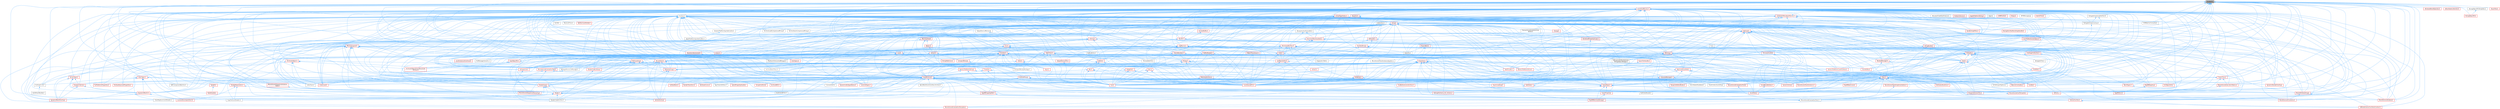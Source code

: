 digraph "EnableIf.h"
{
 // INTERACTIVE_SVG=YES
 // LATEX_PDF_SIZE
  bgcolor="transparent";
  edge [fontname=Helvetica,fontsize=10,labelfontname=Helvetica,labelfontsize=10];
  node [fontname=Helvetica,fontsize=10,shape=box,height=0.2,width=0.4];
  Node1 [id="Node000001",label="EnableIf.h",height=0.2,width=0.4,color="gray40", fillcolor="grey60", style="filled", fontcolor="black",tooltip=" "];
  Node1 -> Node2 [id="edge1_Node000001_Node000002",dir="back",color="steelblue1",style="solid",tooltip=" "];
  Node2 [id="Node000002",label="Archive.h",height=0.2,width=0.4,color="grey40", fillcolor="white", style="filled",URL="$d7/d3b/Archive_8h.html",tooltip=" "];
  Node2 -> Node3 [id="edge2_Node000002_Node000003",dir="back",color="steelblue1",style="solid",tooltip=" "];
  Node3 [id="Node000003",label="ApplePlatformSymbolication.h",height=0.2,width=0.4,color="grey40", fillcolor="white", style="filled",URL="$d5/d4c/ApplePlatformSymbolication_8h.html",tooltip=" "];
  Node2 -> Node4 [id="edge3_Node000002_Node000004",dir="back",color="steelblue1",style="solid",tooltip=" "];
  Node4 [id="Node000004",label="ArchiveLoadCompressedProxy.h",height=0.2,width=0.4,color="grey40", fillcolor="white", style="filled",URL="$d0/deb/ArchiveLoadCompressedProxy_8h.html",tooltip=" "];
  Node2 -> Node5 [id="edge4_Node000002_Node000005",dir="back",color="steelblue1",style="solid",tooltip=" "];
  Node5 [id="Node000005",label="ArchiveMD5.h",height=0.2,width=0.4,color="red", fillcolor="#FFF0F0", style="filled",URL="$d8/d7f/ArchiveMD5_8h.html",tooltip=" "];
  Node2 -> Node19 [id="edge5_Node000002_Node000019",dir="back",color="steelblue1",style="solid",tooltip=" "];
  Node19 [id="Node000019",label="ArchiveProxy.h",height=0.2,width=0.4,color="red", fillcolor="#FFF0F0", style="filled",URL="$dc/dda/ArchiveProxy_8h.html",tooltip=" "];
  Node19 -> Node20 [id="edge6_Node000019_Node000020",dir="back",color="steelblue1",style="solid",tooltip=" "];
  Node20 [id="Node000020",label="Core.h",height=0.2,width=0.4,color="red", fillcolor="#FFF0F0", style="filled",URL="$d6/dd7/Core_8h.html",tooltip=" "];
  Node19 -> Node29 [id="edge7_Node000019_Node000029",dir="back",color="steelblue1",style="solid",tooltip=" "];
  Node29 [id="Node000029",label="CoreSharedPCH.h",height=0.2,width=0.4,color="red", fillcolor="#FFF0F0", style="filled",URL="$d8/de5/CoreSharedPCH_8h.html",tooltip=" "];
  Node19 -> Node273 [id="edge8_Node000019_Node000273",dir="back",color="steelblue1",style="solid",tooltip=" "];
  Node273 [id="Node000273",label="Shader.h",height=0.2,width=0.4,color="red", fillcolor="#FFF0F0", style="filled",URL="$d2/dac/Shader_8h.html",tooltip=" "];
  Node273 -> Node275 [id="edge9_Node000273_Node000275",dir="back",color="steelblue1",style="solid",tooltip=" "];
  Node275 [id="Node000275",label="ClearReplacementShaders.h",height=0.2,width=0.4,color="grey40", fillcolor="white", style="filled",URL="$d9/d4e/ClearReplacementShaders_8h.html",tooltip=" "];
  Node273 -> Node278 [id="edge10_Node000273_Node000278",dir="back",color="steelblue1",style="solid",tooltip=" "];
  Node278 [id="Node000278",label="CopyTextureShaders.h",height=0.2,width=0.4,color="grey40", fillcolor="white", style="filled",URL="$dc/d7f/CopyTextureShaders_8h.html",tooltip=" "];
  Node273 -> Node312 [id="edge11_Node000273_Node000312",dir="back",color="steelblue1",style="solid",tooltip=" "];
  Node312 [id="Node000312",label="InteractiveTool.h",height=0.2,width=0.4,color="red", fillcolor="#FFF0F0", style="filled",URL="$d5/d55/InteractiveTool_8h.html",tooltip=" "];
  Node312 -> Node320 [id="edge12_Node000312_Node000320",dir="back",color="steelblue1",style="solid",tooltip=" "];
  Node320 [id="Node000320",label="EdModeInteractiveToolsContext.h",height=0.2,width=0.4,color="red", fillcolor="#FFF0F0", style="filled",URL="$d7/da4/EdModeInteractiveToolsContext_8h.html",tooltip=" "];
  Node273 -> Node583 [id="edge13_Node000273_Node000583",dir="back",color="steelblue1",style="solid",tooltip=" "];
  Node583 [id="Node000583",label="ShaderCodeArchive.h",height=0.2,width=0.4,color="grey40", fillcolor="white", style="filled",URL="$d4/dfd/ShaderCodeArchive_8h.html",tooltip=" "];
  Node273 -> Node591 [id="edge14_Node000273_Node000591",dir="back",color="steelblue1",style="solid",tooltip=" "];
  Node591 [id="Node000591",label="VertexFactory.h",height=0.2,width=0.4,color="red", fillcolor="#FFF0F0", style="filled",URL="$d8/dc4/VertexFactory_8h.html",tooltip=" "];
  Node2 -> Node8084 [id="edge15_Node000002_Node008084",dir="back",color="steelblue1",style="solid",tooltip=" "];
  Node8084 [id="Node008084",label="ArchiveSaveCompressedProxy.h",height=0.2,width=0.4,color="grey40", fillcolor="white", style="filled",URL="$d4/dee/ArchiveSaveCompressedProxy_8h.html",tooltip=" "];
  Node2 -> Node6400 [id="edge16_Node000002_Node006400",dir="back",color="steelblue1",style="solid",tooltip=" "];
  Node6400 [id="Node006400",label="ArchiveStackTrace.h",height=0.2,width=0.4,color="grey40", fillcolor="white", style="filled",URL="$d9/d16/ArchiveStackTrace_8h.html",tooltip=" "];
  Node2 -> Node8293 [id="edge17_Node000002_Node008293",dir="back",color="steelblue1",style="solid",tooltip=" "];
  Node8293 [id="Node008293",label="ArchiveUObject.h",height=0.2,width=0.4,color="red", fillcolor="#FFF0F0", style="filled",URL="$de/ddb/ArchiveUObject_8h.html",tooltip=" "];
  Node8293 -> Node5423 [id="edge18_Node008293_Node005423",dir="back",color="steelblue1",style="solid",tooltip=" "];
  Node5423 [id="Node005423",label="ArchiveCrc32.h",height=0.2,width=0.4,color="grey40", fillcolor="white", style="filled",URL="$d9/dc5/ArchiveCrc32_8h.html",tooltip=" "];
  Node5423 -> Node5424 [id="edge19_Node005423_Node005424",dir="back",color="steelblue1",style="solid",tooltip=" "];
  Node5424 [id="Node005424",label="HLODHashBuilder.h",height=0.2,width=0.4,color="grey40", fillcolor="white", style="filled",URL="$d8/dfd/HLODHashBuilder_8h.html",tooltip=" "];
  Node8293 -> Node713 [id="edge20_Node008293_Node000713",dir="back",color="steelblue1",style="solid",tooltip=" "];
  Node713 [id="Node000713",label="ArchiveUObjectFromStructured\lArchive.h",height=0.2,width=0.4,color="red", fillcolor="#FFF0F0", style="filled",URL="$d2/d52/ArchiveUObjectFromStructuredArchive_8h.html",tooltip=" "];
  Node8293 -> Node6135 [id="edge21_Node008293_Node006135",dir="back",color="steelblue1",style="solid",tooltip=" "];
  Node6135 [id="Node006135",label="FindReferencersArchive.h",height=0.2,width=0.4,color="red", fillcolor="#FFF0F0", style="filled",URL="$d5/d8f/FindReferencersArchive_8h.html",tooltip=" "];
  Node8293 -> Node2984 [id="edge22_Node008293_Node002984",dir="back",color="steelblue1",style="solid",tooltip=" "];
  Node2984 [id="Node002984",label="LinkerLoad.h",height=0.2,width=0.4,color="red", fillcolor="#FFF0F0", style="filled",URL="$d7/def/LinkerLoad_8h.html",tooltip=" "];
  Node8293 -> Node5023 [id="edge23_Node008293_Node005023",dir="back",color="steelblue1",style="solid",tooltip=" "];
  Node5023 [id="Node005023",label="LinkerSave.h",height=0.2,width=0.4,color="grey40", fillcolor="white", style="filled",URL="$d5/d31/LinkerSave_8h.html",tooltip=" "];
  Node2 -> Node713 [id="edge24_Node000002_Node000713",dir="back",color="steelblue1",style="solid",tooltip=" "];
  Node2 -> Node8296 [id="edge25_Node000002_Node008296",dir="back",color="steelblue1",style="solid",tooltip=" "];
  Node8296 [id="Node008296",label="Array.h",height=0.2,width=0.4,color="red", fillcolor="#FFF0F0", style="filled",URL="$df/dd0/Array_8h.html",tooltip=" "];
  Node8296 -> Node4 [id="edge26_Node008296_Node000004",dir="back",color="steelblue1",style="solid",tooltip=" "];
  Node8296 -> Node8084 [id="edge27_Node008296_Node008084",dir="back",color="steelblue1",style="solid",tooltip=" "];
  Node8296 -> Node6400 [id="edge28_Node008296_Node006400",dir="back",color="steelblue1",style="solid",tooltip=" "];
  Node8296 -> Node713 [id="edge29_Node008296_Node000713",dir="back",color="steelblue1",style="solid",tooltip=" "];
  Node8296 -> Node8301 [id="edge30_Node008296_Node008301",dir="back",color="steelblue1",style="solid",tooltip=" "];
  Node8301 [id="Node008301",label="ArrayView.h",height=0.2,width=0.4,color="red", fillcolor="#FFF0F0", style="filled",URL="$d7/df4/ArrayView_8h.html",tooltip=" "];
  Node8301 -> Node6400 [id="edge31_Node008301_Node006400",dir="back",color="steelblue1",style="solid",tooltip=" "];
  Node8301 -> Node925 [id="edge32_Node008301_Node000925",dir="back",color="steelblue1",style="solid",tooltip=" "];
  Node925 [id="Node000925",label="AssetData.h",height=0.2,width=0.4,color="red", fillcolor="#FFF0F0", style="filled",URL="$d9/d19/AssetData_8h.html",tooltip=" "];
  Node8301 -> Node5325 [id="edge33_Node008301_Node005325",dir="back",color="steelblue1",style="solid",tooltip=" "];
  Node5325 [id="Node005325",label="AsyncLoading2.h",height=0.2,width=0.4,color="red", fillcolor="#FFF0F0", style="filled",URL="$dd/db7/AsyncLoading2_8h.html",tooltip=" "];
  Node8301 -> Node1620 [id="edge34_Node008301_Node001620",dir="back",color="steelblue1",style="solid",tooltip=" "];
  Node1620 [id="Node001620",label="AttributesRuntime.h",height=0.2,width=0.4,color="red", fillcolor="#FFF0F0", style="filled",URL="$dc/dc1/AttributesRuntime_8h.html",tooltip=" "];
  Node8301 -> Node5764 [id="edge35_Node008301_Node005764",dir="back",color="steelblue1",style="solid",tooltip=" "];
  Node5764 [id="Node005764",label="ConvexHull2.h",height=0.2,width=0.4,color="grey40", fillcolor="white", style="filled",URL="$df/dc5/ConvexHull2_8h.html",tooltip=" "];
  Node8301 -> Node20 [id="edge36_Node008301_Node000020",dir="back",color="steelblue1",style="solid",tooltip=" "];
  Node8301 -> Node29 [id="edge37_Node008301_Node000029",dir="back",color="steelblue1",style="solid",tooltip=" "];
  Node8301 -> Node3173 [id="edge38_Node008301_Node003173",dir="back",color="steelblue1",style="solid",tooltip=" "];
  Node3173 [id="Node003173",label="CurveEditor.h",height=0.2,width=0.4,color="red", fillcolor="#FFF0F0", style="filled",URL="$d1/d27/CurveEditor_8h.html",tooltip=" "];
  Node8301 -> Node5960 [id="edge39_Node008301_Node005960",dir="back",color="steelblue1",style="solid",tooltip=" "];
  Node5960 [id="Node005960",label="DynamicMesh3.h",height=0.2,width=0.4,color="red", fillcolor="#FFF0F0", style="filled",URL="$d5/d34/DynamicMesh3_8h.html",tooltip=" "];
  Node5960 -> Node5761 [id="edge40_Node005960_Node005761",dir="back",color="steelblue1",style="solid",tooltip=" "];
  Node5761 [id="Node005761",label="ConvexDecomposition3.h",height=0.2,width=0.4,color="red", fillcolor="#FFF0F0", style="filled",URL="$d4/d2b/ConvexDecomposition3_8h.html",tooltip=" "];
  Node5960 -> Node5973 [id="edge41_Node005960_Node005973",dir="back",color="steelblue1",style="solid",tooltip=" "];
  Node5973 [id="Node005973",label="DynamicMeshOverlay.h",height=0.2,width=0.4,color="red", fillcolor="#FFF0F0", style="filled",URL="$de/d26/DynamicMeshOverlay_8h.html",tooltip=" "];
  Node8301 -> Node5973 [id="edge42_Node008301_Node005973",dir="back",color="steelblue1",style="solid",tooltip=" "];
  Node8301 -> Node1136 [id="edge43_Node008301_Node001136",dir="back",color="steelblue1",style="solid",tooltip=" "];
  Node1136 [id="Node001136",label="EdGraphSchema_K2_Actions.h",height=0.2,width=0.4,color="red", fillcolor="#FFF0F0", style="filled",URL="$d8/d9c/EdGraphSchema__K2__Actions_8h.html",tooltip=" "];
  Node8301 -> Node6135 [id="edge44_Node008301_Node006135",dir="back",color="steelblue1",style="solid",tooltip=" "];
  Node8301 -> Node6268 [id="edge45_Node008301_Node006268",dir="back",color="steelblue1",style="solid",tooltip=" "];
  Node6268 [id="Node006268",label="GenericOctree.h",height=0.2,width=0.4,color="red", fillcolor="#FFF0F0", style="filled",URL="$de/de6/GenericOctree_8h.html",tooltip=" "];
  Node8301 -> Node6394 [id="edge46_Node008301_Node006394",dir="back",color="steelblue1",style="solid",tooltip=" "];
  Node6394 [id="Node006394",label="IoDispatcher.h",height=0.2,width=0.4,color="red", fillcolor="#FFF0F0", style="filled",URL="$d8/d3c/IoDispatcher_8h.html",tooltip=" "];
  Node6394 -> Node583 [id="edge47_Node006394_Node000583",dir="back",color="steelblue1",style="solid",tooltip=" "];
  Node8301 -> Node5457 [id="edge48_Node008301_Node005457",dir="back",color="steelblue1",style="solid",tooltip=" "];
  Node5457 [id="Node005457",label="MeshAttributeArray.h",height=0.2,width=0.4,color="red", fillcolor="#FFF0F0", style="filled",URL="$dd/dcf/MeshAttributeArray_8h.html",tooltip=" "];
  Node5457 -> Node5475 [id="edge49_Node005457_Node005475",dir="back",color="steelblue1",style="solid",tooltip=" "];
  Node5475 [id="Node005475",label="MeshElementContainer.h",height=0.2,width=0.4,color="red", fillcolor="#FFF0F0", style="filled",URL="$d1/dfa/MeshElementContainer_8h.html",tooltip=" "];
  Node5457 -> Node5476 [id="edge50_Node005457_Node005476",dir="back",color="steelblue1",style="solid",tooltip=" "];
  Node5476 [id="Node005476",label="MeshElementIndexer.h",height=0.2,width=0.4,color="red", fillcolor="#FFF0F0", style="filled",URL="$db/d4c/MeshElementIndexer_8h.html",tooltip=" "];
  Node8301 -> Node5476 [id="edge51_Node008301_Node005476",dir="back",color="steelblue1",style="solid",tooltip=" "];
  Node8301 -> Node4912 [id="edge52_Node008301_Node004912",dir="back",color="steelblue1",style="solid",tooltip=" "];
  Node4912 [id="Node004912",label="MovieSceneEvaluationField.h",height=0.2,width=0.4,color="red", fillcolor="#FFF0F0", style="filled",URL="$d6/d5d/MovieSceneEvaluationField_8h.html",tooltip=" "];
  Node4912 -> Node2721 [id="edge53_Node004912_Node002721",dir="back",color="steelblue1",style="solid",tooltip=" "];
  Node2721 [id="Node002721",label="MovieSceneEvaluationTrack.h",height=0.2,width=0.4,color="grey40", fillcolor="white", style="filled",URL="$d1/de1/MovieSceneEvaluationTrack_8h.html",tooltip=" "];
  Node2721 -> Node2722 [id="edge54_Node002721_Node002722",dir="back",color="steelblue1",style="solid",tooltip=" "];
  Node2722 [id="Node002722",label="MovieSceneEvaluationTemplate.h",height=0.2,width=0.4,color="red", fillcolor="#FFF0F0", style="filled",URL="$d9/d34/MovieSceneEvaluationTemplate_8h.html",tooltip=" "];
  Node8301 -> Node2722 [id="edge55_Node008301_Node002722",dir="back",color="steelblue1",style="solid",tooltip=" "];
  Node8301 -> Node2721 [id="edge56_Node008301_Node002721",dir="back",color="steelblue1",style="solid",tooltip=" "];
  Node8301 -> Node7842 [id="edge57_Node008301_Node007842",dir="back",color="steelblue1",style="solid",tooltip=" "];
  Node7842 [id="Node007842",label="MovieSceneEvaluationTree.h",height=0.2,width=0.4,color="red", fillcolor="#FFF0F0", style="filled",URL="$d6/d33/MovieSceneEvaluationTree_8h.html",tooltip=" "];
  Node7842 -> Node4912 [id="edge58_Node007842_Node004912",dir="back",color="steelblue1",style="solid",tooltip=" "];
  Node7842 -> Node2722 [id="edge59_Node007842_Node002722",dir="back",color="steelblue1",style="solid",tooltip=" "];
  Node7842 -> Node4917 [id="edge60_Node007842_Node004917",dir="back",color="steelblue1",style="solid",tooltip=" "];
  Node4917 [id="Node004917",label="MovieSceneSequenceHierarchy.h",height=0.2,width=0.4,color="red", fillcolor="#FFF0F0", style="filled",URL="$d0/dd7/MovieSceneSequenceHierarchy_8h.html",tooltip=" "];
  Node8301 -> Node4917 [id="edge61_Node008301_Node004917",dir="back",color="steelblue1",style="solid",tooltip=" "];
  Node8301 -> Node4919 [id="edge62_Node008301_Node004919",dir="back",color="steelblue1",style="solid",tooltip=" "];
  Node4919 [id="Node004919",label="MovieSceneTrackImplementation.h",height=0.2,width=0.4,color="red", fillcolor="#FFF0F0", style="filled",URL="$d8/d4a/MovieSceneTrackImplementation_8h.html",tooltip=" "];
  Node4919 -> Node2721 [id="edge63_Node004919_Node002721",dir="back",color="steelblue1",style="solid",tooltip=" "];
  Node8301 -> Node2706 [id="edge64_Node008301_Node002706",dir="back",color="steelblue1",style="solid",tooltip=" "];
  Node2706 [id="Node002706",label="MovieSceneTrackInstance.h",height=0.2,width=0.4,color="red", fillcolor="#FFF0F0", style="filled",URL="$d4/d28/MovieSceneTrackInstance_8h.html",tooltip=" "];
  Node8301 -> Node7398 [id="edge65_Node008301_Node007398",dir="back",color="steelblue1",style="solid",tooltip=" "];
  Node7398 [id="Node007398",label="PackageResourceManager.h",height=0.2,width=0.4,color="grey40", fillcolor="white", style="filled",URL="$dc/dee/PackageResourceManager_8h.html",tooltip=" "];
  Node7398 -> Node2984 [id="edge66_Node007398_Node002984",dir="back",color="steelblue1",style="solid",tooltip=" "];
  Node8301 -> Node1237 [id="edge67_Node008301_Node001237",dir="back",color="steelblue1",style="solid",tooltip=" "];
  Node1237 [id="Node001237",label="RigVMNativized.h",height=0.2,width=0.4,color="red", fillcolor="#FFF0F0", style="filled",URL="$df/d99/RigVMNativized_8h.html",tooltip=" "];
  Node8301 -> Node273 [id="edge68_Node008301_Node000273",dir="back",color="steelblue1",style="solid",tooltip=" "];
  Node8301 -> Node7683 [id="edge69_Node008301_Node007683",dir="back",color="steelblue1",style="solid",tooltip=" "];
  Node7683 [id="Node007683",label="ShaderCodeLibrary.h",height=0.2,width=0.4,color="red", fillcolor="#FFF0F0", style="filled",URL="$d0/d8f/ShaderCodeLibrary_8h.html",tooltip=" "];
  Node7683 -> Node583 [id="edge70_Node007683_Node000583",dir="back",color="steelblue1",style="solid",tooltip=" "];
  Node8301 -> Node6378 [id="edge71_Node008301_Node006378",dir="back",color="steelblue1",style="solid",tooltip=" "];
  Node6378 [id="Node006378",label="ShaderCore.h",height=0.2,width=0.4,color="red", fillcolor="#FFF0F0", style="filled",URL="$d2/dc9/ShaderCore_8h.html",tooltip=" "];
  Node6378 -> Node275 [id="edge72_Node006378_Node000275",dir="back",color="steelblue1",style="solid",tooltip=" "];
  Node6378 -> Node278 [id="edge73_Node006378_Node000278",dir="back",color="steelblue1",style="solid",tooltip=" "];
  Node6378 -> Node273 [id="edge74_Node006378_Node000273",dir="back",color="steelblue1",style="solid",tooltip=" "];
  Node6378 -> Node591 [id="edge75_Node006378_Node000591",dir="back",color="steelblue1",style="solid",tooltip=" "];
  Node8301 -> Node2985 [id="edge76_Node008301_Node002985",dir="back",color="steelblue1",style="solid",tooltip=" "];
  Node2985 [id="Node002985",label="UnrealType.h",height=0.2,width=0.4,color="red", fillcolor="#FFF0F0", style="filled",URL="$d6/d2f/UnrealType_8h.html",tooltip=" "];
  Node2985 -> Node1851 [id="edge77_Node002985_Node001851",dir="back",color="steelblue1",style="solid",tooltip=" "];
  Node1851 [id="Node001851",label="BlueprintActionFilter.h",height=0.2,width=0.4,color="red", fillcolor="#FFF0F0", style="filled",URL="$d5/d2a/BlueprintActionFilter_8h.html",tooltip=" "];
  Node2985 -> Node3220 [id="edge78_Node002985_Node003220",dir="back",color="steelblue1",style="solid",tooltip=" "];
  Node3220 [id="Node003220",label="DiffUtils.h",height=0.2,width=0.4,color="red", fillcolor="#FFF0F0", style="filled",URL="$d4/d91/DiffUtils_8h.html",tooltip=" "];
  Node2985 -> Node1136 [id="edge79_Node002985_Node001136",dir="back",color="steelblue1",style="solid",tooltip=" "];
  Node2985 -> Node3227 [id="edge80_Node002985_Node003227",dir="back",color="steelblue1",style="solid",tooltip=" "];
  Node3227 [id="Node003227",label="EnumProperty.h",height=0.2,width=0.4,color="red", fillcolor="#FFF0F0", style="filled",URL="$de/d91/EnumProperty_8h.html",tooltip=" "];
  Node3227 -> Node3229 [id="edge81_Node003227_Node003229",dir="back",color="steelblue1",style="solid",tooltip=" "];
  Node3229 [id="Node003229",label="RigVMMemoryStorage.h",height=0.2,width=0.4,color="red", fillcolor="#FFF0F0", style="filled",URL="$d1/dd5/RigVMMemoryStorage_8h.html",tooltip=" "];
  Node2985 -> Node3229 [id="edge82_Node002985_Node003229",dir="back",color="steelblue1",style="solid",tooltip=" "];
  Node2985 -> Node3812 [id="edge83_Node002985_Node003812",dir="back",color="steelblue1",style="solid",tooltip=" "];
  Node3812 [id="Node003812",label="RigVMPropertyPath.h",height=0.2,width=0.4,color="red", fillcolor="#FFF0F0", style="filled",URL="$da/dfd/RigVMPropertyPath_8h.html",tooltip=" "];
  Node3812 -> Node3229 [id="edge84_Node003812_Node003229",dir="back",color="steelblue1",style="solid",tooltip=" "];
  Node8301 -> Node8316 [id="edge85_Node008301_Node008316",dir="back",color="steelblue1",style="solid",tooltip=" "];
  Node8316 [id="Node008316",label="xxhash.h",height=0.2,width=0.4,color="red", fillcolor="#FFF0F0", style="filled",URL="$d3/d32/xxhash_8h.html",tooltip=" "];
  Node8296 -> Node924 [id="edge86_Node008296_Node000924",dir="back",color="steelblue1",style="solid",tooltip=" "];
  Node924 [id="Node000924",label="AssetBundleData.h",height=0.2,width=0.4,color="red", fillcolor="#FFF0F0", style="filled",URL="$df/d47/AssetBundleData_8h.html",tooltip=" "];
  Node924 -> Node925 [id="edge87_Node000924_Node000925",dir="back",color="steelblue1",style="solid",tooltip=" "];
  Node8296 -> Node925 [id="edge88_Node008296_Node000925",dir="back",color="steelblue1",style="solid",tooltip=" "];
  Node8296 -> Node5325 [id="edge89_Node008296_Node005325",dir="back",color="steelblue1",style="solid",tooltip=" "];
  Node8296 -> Node8501 [id="edge90_Node008296_Node008501",dir="back",color="steelblue1",style="solid",tooltip=" "];
  Node8501 [id="Node008501",label="BinaryArchiveFormatter.h",height=0.2,width=0.4,color="grey40", fillcolor="white", style="filled",URL="$d2/d01/BinaryArchiveFormatter_8h.html",tooltip=" "];
  Node8501 -> Node7396 [id="edge91_Node008501_Node007396",dir="back",color="steelblue1",style="solid",tooltip=" "];
  Node7396 [id="Node007396",label="StructuredArchive.h",height=0.2,width=0.4,color="red", fillcolor="#FFF0F0", style="filled",URL="$d9/d1e/StructuredArchive_8h.html",tooltip=" "];
  Node7396 -> Node713 [id="edge92_Node007396_Node000713",dir="back",color="steelblue1",style="solid",tooltip=" "];
  Node7396 -> Node714 [id="edge93_Node007396_Node000714",dir="back",color="steelblue1",style="solid",tooltip=" "];
  Node714 [id="Node000714",label="Class.h",height=0.2,width=0.4,color="red", fillcolor="#FFF0F0", style="filled",URL="$d4/d05/Class_8h.html",tooltip=" "];
  Node714 -> Node924 [id="edge94_Node000714_Node000924",dir="back",color="steelblue1",style="solid",tooltip=" "];
  Node714 -> Node925 [id="edge95_Node000714_Node000925",dir="back",color="steelblue1",style="solid",tooltip=" "];
  Node714 -> Node1620 [id="edge96_Node000714_Node001620",dir="back",color="steelblue1",style="solid",tooltip=" "];
  Node714 -> Node1851 [id="edge97_Node000714_Node001851",dir="back",color="steelblue1",style="solid",tooltip=" "];
  Node714 -> Node4509 [id="edge98_Node000714_Node004509",dir="back",color="steelblue1",style="solid",tooltip=" "];
  Node4509 [id="Node004509",label="CoreNet.h",height=0.2,width=0.4,color="red", fillcolor="#FFF0F0", style="filled",URL="$da/d1a/CoreNet_8h.html",tooltip=" "];
  Node714 -> Node1136 [id="edge99_Node000714_Node001136",dir="back",color="steelblue1",style="solid",tooltip=" "];
  Node714 -> Node4787 [id="edge100_Node000714_Node004787",dir="back",color="steelblue1",style="solid",tooltip=" "];
  Node4787 [id="Node004787",label="GCObjectInfo.h",height=0.2,width=0.4,color="red", fillcolor="#FFF0F0", style="filled",URL="$d3/d0f/GCObjectInfo_8h.html",tooltip=" "];
  Node714 -> Node312 [id="edge101_Node000714_Node000312",dir="back",color="steelblue1",style="solid",tooltip=" "];
  Node714 -> Node3820 [id="edge102_Node000714_Node003820",dir="back",color="steelblue1",style="solid",tooltip=" "];
  Node3820 [id="Node003820",label="LiveLinkTypes.h",height=0.2,width=0.4,color="red", fillcolor="#FFF0F0", style="filled",URL="$d2/d4c/LiveLinkTypes_8h.html",tooltip=" "];
  Node714 -> Node2713 [id="edge103_Node000714_Node002713",dir="back",color="steelblue1",style="solid",tooltip=" "];
  Node2713 [id="Node002713",label="MovieSceneEvalTemplate.h",height=0.2,width=0.4,color="red", fillcolor="#FFF0F0", style="filled",URL="$d2/d6c/MovieSceneEvalTemplate_8h.html",tooltip=" "];
  Node2713 -> Node2721 [id="edge104_Node002713_Node002721",dir="back",color="steelblue1",style="solid",tooltip=" "];
  Node714 -> Node4912 [id="edge105_Node000714_Node004912",dir="back",color="steelblue1",style="solid",tooltip=" "];
  Node714 -> Node2722 [id="edge106_Node000714_Node002722",dir="back",color="steelblue1",style="solid",tooltip=" "];
  Node714 -> Node2721 [id="edge107_Node000714_Node002721",dir="back",color="steelblue1",style="solid",tooltip=" "];
  Node714 -> Node4917 [id="edge108_Node000714_Node004917",dir="back",color="steelblue1",style="solid",tooltip=" "];
  Node714 -> Node4946 [id="edge109_Node000714_Node004946",dir="back",color="steelblue1",style="solid",tooltip=" "];
  Node4946 [id="Node004946",label="MovieSceneSequenceInstance\lData.h",height=0.2,width=0.4,color="red", fillcolor="#FFF0F0", style="filled",URL="$db/d1e/MovieSceneSequenceInstanceData_8h.html",tooltip=" "];
  Node4946 -> Node4917 [id="edge110_Node004946_Node004917",dir="back",color="steelblue1",style="solid",tooltip=" "];
  Node714 -> Node4919 [id="edge111_Node000714_Node004919",dir="back",color="steelblue1",style="solid",tooltip=" "];
  Node714 -> Node2706 [id="edge112_Node000714_Node002706",dir="back",color="steelblue1",style="solid",tooltip=" "];
  Node714 -> Node3229 [id="edge113_Node000714_Node003229",dir="back",color="steelblue1",style="solid",tooltip=" "];
  Node714 -> Node1237 [id="edge114_Node000714_Node001237",dir="back",color="steelblue1",style="solid",tooltip=" "];
  Node714 -> Node2465 [id="edge115_Node000714_Node002465",dir="back",color="steelblue1",style="solid",tooltip=" "];
  Node2465 [id="Node002465",label="RigVMRegistry.h",height=0.2,width=0.4,color="red", fillcolor="#FFF0F0", style="filled",URL="$dc/d40/RigVMRegistry_8h.html",tooltip=" "];
  Node2465 -> Node1261 [id="edge116_Node002465_Node001261",dir="back",color="steelblue1",style="solid",tooltip=" "];
  Node1261 [id="Node001261",label="RigVMStruct.h",height=0.2,width=0.4,color="red", fillcolor="#FFF0F0", style="filled",URL="$de/dfb/RigVMStruct_8h.html",tooltip=" "];
  Node714 -> Node1261 [id="edge117_Node000714_Node001261",dir="back",color="steelblue1",style="solid",tooltip=" "];
  Node714 -> Node2985 [id="edge118_Node000714_Node002985",dir="back",color="steelblue1",style="solid",tooltip=" "];
  Node7396 -> Node7399 [id="edge119_Node007396_Node007399",dir="back",color="steelblue1",style="solid",tooltip=" "];
  Node7399 [id="Node007399",label="Color.h",height=0.2,width=0.4,color="red", fillcolor="#FFF0F0", style="filled",URL="$dd/dac/Color_8h.html",tooltip=" "];
  Node7399 -> Node7411 [id="edge120_Node007399_Node007411",dir="back",color="steelblue1",style="solid",tooltip=" "];
  Node7411 [id="Node007411",label="ColorSpace.h",height=0.2,width=0.4,color="red", fillcolor="#FFF0F0", style="filled",URL="$de/d18/ColorSpace_8h.html",tooltip=" "];
  Node7399 -> Node5306 [id="edge121_Node007399_Node005306",dir="back",color="steelblue1",style="solid",tooltip=" "];
  Node5306 [id="Node005306",label="ConfigCacheIni.h",height=0.2,width=0.4,color="red", fillcolor="#FFF0F0", style="filled",URL="$dd/d3f/ConfigCacheIni_8h.html",tooltip=" "];
  Node5306 -> Node20 [id="edge122_Node005306_Node000020",dir="back",color="steelblue1",style="solid",tooltip=" "];
  Node5306 -> Node29 [id="edge123_Node005306_Node000029",dir="back",color="steelblue1",style="solid",tooltip=" "];
  Node5306 -> Node5308 [id="edge124_Node005306_Node005308",dir="back",color="steelblue1",style="solid",tooltip=" "];
  Node5308 [id="Node005308",label="GenericPlatformDriver.h",height=0.2,width=0.4,color="red", fillcolor="#FFF0F0", style="filled",URL="$d6/d35/GenericPlatformDriver_8h.html",tooltip=" "];
  Node7399 -> Node20 [id="edge125_Node007399_Node000020",dir="back",color="steelblue1",style="solid",tooltip=" "];
  Node7399 -> Node29 [id="edge126_Node007399_Node000029",dir="back",color="steelblue1",style="solid",tooltip=" "];
  Node7399 -> Node3220 [id="edge127_Node007399_Node003220",dir="back",color="steelblue1",style="solid",tooltip=" "];
  Node7396 -> Node5306 [id="edge128_Node007396_Node005306",dir="back",color="steelblue1",style="solid",tooltip=" "];
  Node7396 -> Node7787 [id="edge129_Node007396_Node007787",dir="back",color="steelblue1",style="solid",tooltip=" "];
  Node7787 [id="Node007787",label="DateTime.h",height=0.2,width=0.4,color="red", fillcolor="#FFF0F0", style="filled",URL="$d1/de9/DateTime_8h.html",tooltip=" "];
  Node7787 -> Node20 [id="edge130_Node007787_Node000020",dir="back",color="steelblue1",style="solid",tooltip=" "];
  Node7787 -> Node5335 [id="edge131_Node007787_Node005335",dir="back",color="steelblue1",style="solid",tooltip=" "];
  Node5335 [id="Node005335",label="CoreMinimal.h",height=0.2,width=0.4,color="red", fillcolor="#FFF0F0", style="filled",URL="$d7/d67/CoreMinimal_8h.html",tooltip=" "];
  Node5335 -> Node3028 [id="edge132_Node005335_Node003028",dir="back",color="steelblue1",style="solid",tooltip=" "];
  Node3028 [id="Node003028",label="AnimStateAliasNode.h",height=0.2,width=0.4,color="grey40", fillcolor="white", style="filled",URL="$d1/dd2/AnimStateAliasNode_8h.html",tooltip=" "];
  Node5335 -> Node5423 [id="edge133_Node005335_Node005423",dir="back",color="steelblue1",style="solid",tooltip=" "];
  Node5335 -> Node5 [id="edge134_Node005335_Node000005",dir="back",color="steelblue1",style="solid",tooltip=" "];
  Node5335 -> Node5325 [id="edge135_Node005335_Node005325",dir="back",color="steelblue1",style="solid",tooltip=" "];
  Node5335 -> Node4867 [id="edge136_Node005335_Node004867",dir="back",color="steelblue1",style="solid",tooltip=" "];
  Node4867 [id="Node004867",label="AttributeCurve.h",height=0.2,width=0.4,color="red", fillcolor="#FFF0F0", style="filled",URL="$d6/d16/AttributeCurve_8h.html",tooltip=" "];
  Node5335 -> Node1851 [id="edge137_Node005335_Node001851",dir="back",color="steelblue1",style="solid",tooltip=" "];
  Node5335 -> Node985 [id="edge138_Node005335_Node000985",dir="back",color="steelblue1",style="solid",tooltip=" "];
  Node985 [id="Node000985",label="BlueprintEditorModes.h",height=0.2,width=0.4,color="red", fillcolor="#FFF0F0", style="filled",URL="$d9/d70/BlueprintEditorModes_8h.html",tooltip=" "];
  Node5335 -> Node5554 [id="edge139_Node005335_Node005554",dir="back",color="steelblue1",style="solid",tooltip=" "];
  Node5554 [id="Node005554",label="BulkData.h",height=0.2,width=0.4,color="red", fillcolor="#FFF0F0", style="filled",URL="$d4/d8e/BulkData_8h.html",tooltip=" "];
  Node5554 -> Node5555 [id="edge140_Node005554_Node005555",dir="back",color="steelblue1",style="solid",tooltip=" "];
  Node5555 [id="Node005555",label="BulkDataReader.h",height=0.2,width=0.4,color="grey40", fillcolor="white", style="filled",URL="$d4/d9b/BulkDataReader_8h.html",tooltip=" "];
  Node5554 -> Node5557 [id="edge141_Node005554_Node005557",dir="back",color="steelblue1",style="solid",tooltip=" "];
  Node5557 [id="Node005557",label="BulkDataWriter.h",height=0.2,width=0.4,color="grey40", fillcolor="white", style="filled",URL="$dc/dcb/BulkDataWriter_8h.html",tooltip=" "];
  Node5335 -> Node275 [id="edge142_Node005335_Node000275",dir="back",color="steelblue1",style="solid",tooltip=" "];
  Node5335 -> Node5761 [id="edge143_Node005335_Node005761",dir="back",color="steelblue1",style="solid",tooltip=" "];
  Node5335 -> Node5764 [id="edge144_Node005335_Node005764",dir="back",color="steelblue1",style="solid",tooltip=" "];
  Node5335 -> Node20 [id="edge145_Node005335_Node000020",dir="back",color="steelblue1",style="solid",tooltip=" "];
  Node5335 -> Node29 [id="edge146_Node005335_Node000029",dir="back",color="steelblue1",style="solid",tooltip=" "];
  Node5335 -> Node5949 [id="edge147_Node005335_Node005949",dir="back",color="steelblue1",style="solid",tooltip=" "];
  Node5949 [id="Node005949",label="DynamicRenderScaling.h",height=0.2,width=0.4,color="red", fillcolor="#FFF0F0", style="filled",URL="$df/d37/DynamicRenderScaling_8h.html",tooltip=" "];
  Node5335 -> Node5956 [id="edge148_Node005335_Node005956",dir="back",color="steelblue1",style="solid",tooltip=" "];
  Node5956 [id="Node005956",label="DynamicVector.h",height=0.2,width=0.4,color="red", fillcolor="#FFF0F0", style="filled",URL="$d5/dfc/DynamicVector_8h.html",tooltip=" "];
  Node5956 -> Node5960 [id="edge149_Node005956_Node005960",dir="back",color="steelblue1",style="solid",tooltip=" "];
  Node5956 -> Node5973 [id="edge150_Node005956_Node005973",dir="back",color="steelblue1",style="solid",tooltip=" "];
  Node5335 -> Node6058 [id="edge151_Node005335_Node006058",dir="back",color="steelblue1",style="solid",tooltip=" "];
  Node6058 [id="Node006058",label="DynamicallyTypedValue.h",height=0.2,width=0.4,color="red", fillcolor="#FFF0F0", style="filled",URL="$db/d80/DynamicallyTypedValue_8h.html",tooltip=" "];
  Node5335 -> Node1136 [id="edge152_Node005335_Node001136",dir="back",color="steelblue1",style="solid",tooltip=" "];
  Node5335 -> Node6135 [id="edge153_Node005335_Node006135",dir="back",color="steelblue1",style="solid",tooltip=" "];
  Node5335 -> Node6141 [id="edge154_Node005335_Node006141",dir="back",color="steelblue1",style="solid",tooltip=" "];
  Node6141 [id="Node006141",label="FleshCollectionUtility.h",height=0.2,width=0.4,color="grey40", fillcolor="white", style="filled",URL="$d4/d53/FleshCollectionUtility_8h.html",tooltip=" "];
  Node5335 -> Node6268 [id="edge155_Node005335_Node006268",dir="back",color="steelblue1",style="solid",tooltip=" "];
  Node5335 -> Node544 [id="edge156_Node005335_Node000544",dir="back",color="steelblue1",style="solid",tooltip=" "];
  Node544 [id="Node000544",label="ISMComponentBatcher.h",height=0.2,width=0.4,color="grey40", fillcolor="white", style="filled",URL="$d8/def/ISMComponentBatcher_8h.html",tooltip=" "];
  Node5335 -> Node312 [id="edge157_Node005335_Node000312",dir="back",color="steelblue1",style="solid",tooltip=" "];
  Node5335 -> Node6603 [id="edge158_Node005335_Node006603",dir="back",color="steelblue1",style="solid",tooltip=" "];
  Node6603 [id="Node006603",label="KeyChainUtilities.h",height=0.2,width=0.4,color="grey40", fillcolor="white", style="filled",URL="$db/d66/KeyChainUtilities_8h.html",tooltip=" "];
  Node5335 -> Node6618 [id="edge159_Node005335_Node006618",dir="back",color="steelblue1",style="solid",tooltip=" "];
  Node6618 [id="Node006618",label="LatentPropertyHandle.h",height=0.2,width=0.4,color="red", fillcolor="#FFF0F0", style="filled",URL="$d2/d4e/LatentPropertyHandle_8h.html",tooltip=" "];
  Node5335 -> Node2984 [id="edge160_Node005335_Node002984",dir="back",color="steelblue1",style="solid",tooltip=" "];
  Node5335 -> Node5023 [id="edge161_Node005335_Node005023",dir="back",color="steelblue1",style="solid",tooltip=" "];
  Node5335 -> Node3820 [id="edge162_Node005335_Node003820",dir="back",color="steelblue1",style="solid",tooltip=" "];
  Node5335 -> Node5457 [id="edge163_Node005335_Node005457",dir="back",color="steelblue1",style="solid",tooltip=" "];
  Node5335 -> Node5475 [id="edge164_Node005335_Node005475",dir="back",color="steelblue1",style="solid",tooltip=" "];
  Node5335 -> Node5476 [id="edge165_Node005335_Node005476",dir="back",color="steelblue1",style="solid",tooltip=" "];
  Node5335 -> Node6717 [id="edge166_Node005335_Node006717",dir="back",color="steelblue1",style="solid",tooltip=" "];
  Node6717 [id="Node006717",label="MeshTypes.h",height=0.2,width=0.4,color="red", fillcolor="#FFF0F0", style="filled",URL="$dd/d98/MeshTypes_8h.html",tooltip=" "];
  Node6717 -> Node5457 [id="edge167_Node006717_Node005457",dir="back",color="steelblue1",style="solid",tooltip=" "];
  Node5335 -> Node2713 [id="edge168_Node005335_Node002713",dir="back",color="steelblue1",style="solid",tooltip=" "];
  Node5335 -> Node4912 [id="edge169_Node005335_Node004912",dir="back",color="steelblue1",style="solid",tooltip=" "];
  Node5335 -> Node2722 [id="edge170_Node005335_Node002722",dir="back",color="steelblue1",style="solid",tooltip=" "];
  Node5335 -> Node2721 [id="edge171_Node005335_Node002721",dir="back",color="steelblue1",style="solid",tooltip=" "];
  Node5335 -> Node2712 [id="edge172_Node005335_Node002712",dir="back",color="steelblue1",style="solid",tooltip=" "];
  Node2712 [id="Node002712",label="MovieSceneExecutionTokens.h",height=0.2,width=0.4,color="red", fillcolor="#FFF0F0", style="filled",URL="$d7/dd2/MovieSceneExecutionTokens_8h.html",tooltip=" "];
  Node2712 -> Node2713 [id="edge173_Node002712_Node002713",dir="back",color="steelblue1",style="solid",tooltip=" "];
  Node5335 -> Node4917 [id="edge174_Node005335_Node004917",dir="back",color="steelblue1",style="solid",tooltip=" "];
  Node5335 -> Node4946 [id="edge175_Node005335_Node004946",dir="back",color="steelblue1",style="solid",tooltip=" "];
  Node5335 -> Node4919 [id="edge176_Node005335_Node004919",dir="back",color="steelblue1",style="solid",tooltip=" "];
  Node5335 -> Node6863 [id="edge177_Node005335_Node006863",dir="back",color="steelblue1",style="solid",tooltip=" "];
  Node6863 [id="Node006863",label="NodeHandle.h",height=0.2,width=0.4,color="red", fillcolor="#FFF0F0", style="filled",URL="$d2/d9b/NodeHandle_8h.html",tooltip=" "];
  Node5335 -> Node6865 [id="edge178_Node005335_Node006865",dir="back",color="steelblue1",style="solid",tooltip=" "];
  Node6865 [id="Node006865",label="NodeID.h",height=0.2,width=0.4,color="red", fillcolor="#FFF0F0", style="filled",URL="$d2/ddd/NodeID_8h.html",tooltip=" "];
  Node6865 -> Node6863 [id="edge179_Node006865_Node006863",dir="back",color="steelblue1",style="solid",tooltip=" "];
  Node5335 -> Node6914 [id="edge180_Node005335_Node006914",dir="back",color="steelblue1",style="solid",tooltip=" "];
  Node6914 [id="Node006914",label="PerPlatformProperties.h",height=0.2,width=0.4,color="red", fillcolor="#FFF0F0", style="filled",URL="$df/d71/CoreUObject_2Public_2UObject_2PerPlatformProperties_8h.html",tooltip=" "];
  Node5335 -> Node6920 [id="edge181_Node005335_Node006920",dir="back",color="steelblue1",style="solid",tooltip=" "];
  Node6920 [id="Node006920",label="PerQualityLevelProperties.h",height=0.2,width=0.4,color="red", fillcolor="#FFF0F0", style="filled",URL="$d6/dcd/PerQualityLevelProperties_8h.html",tooltip=" "];
  Node5335 -> Node5329 [id="edge182_Node005335_Node005329",dir="back",color="steelblue1",style="solid",tooltip=" "];
  Node5329 [id="Node005329",label="RenderTransform.h",height=0.2,width=0.4,color="red", fillcolor="#FFF0F0", style="filled",URL="$d7/d9f/RenderTransform_8h.html",tooltip=" "];
  Node5335 -> Node3229 [id="edge183_Node005335_Node003229",dir="back",color="steelblue1",style="solid",tooltip=" "];
  Node5335 -> Node3812 [id="edge184_Node005335_Node003812",dir="back",color="steelblue1",style="solid",tooltip=" "];
  Node5335 -> Node2465 [id="edge185_Node005335_Node002465",dir="back",color="steelblue1",style="solid",tooltip=" "];
  Node5335 -> Node1261 [id="edge186_Node005335_Node001261",dir="back",color="steelblue1",style="solid",tooltip=" "];
  Node5335 -> Node4036 [id="edge187_Node005335_Node004036",dir="back",color="steelblue1",style="solid",tooltip=" "];
  Node4036 [id="Node004036",label="SCSVImportOptions.h",height=0.2,width=0.4,color="grey40", fillcolor="white", style="filled",URL="$d7/dfe/SCSVImportOptions_8h.html",tooltip=" "];
  Node5335 -> Node4039 [id="edge188_Node005335_Node004039",dir="back",color="steelblue1",style="solid",tooltip=" "];
  Node4039 [id="Node004039",label="SNameComboBox.h",height=0.2,width=0.4,color="red", fillcolor="#FFF0F0", style="filled",URL="$d8/d4b/SNameComboBox_8h.html",tooltip=" "];
  Node5335 -> Node273 [id="edge189_Node005335_Node000273",dir="back",color="steelblue1",style="solid",tooltip=" "];
  Node5335 -> Node583 [id="edge190_Node005335_Node000583",dir="back",color="steelblue1",style="solid",tooltip=" "];
  Node5335 -> Node6378 [id="edge191_Node005335_Node006378",dir="back",color="steelblue1",style="solid",tooltip=" "];
  Node5335 -> Node7068 [id="edge192_Node005335_Node007068",dir="back",color="steelblue1",style="solid",tooltip=" "];
  Node7068 [id="Node007068",label="ShaderParameters.h",height=0.2,width=0.4,color="red", fillcolor="#FFF0F0", style="filled",URL="$d5/d63/ShaderParameters_8h.html",tooltip=" "];
  Node7068 -> Node275 [id="edge193_Node007068_Node000275",dir="back",color="steelblue1",style="solid",tooltip=" "];
  Node7068 -> Node278 [id="edge194_Node007068_Node000278",dir="back",color="steelblue1",style="solid",tooltip=" "];
  Node7068 -> Node273 [id="edge195_Node007068_Node000273",dir="back",color="steelblue1",style="solid",tooltip=" "];
  Node5335 -> Node7077 [id="edge196_Node005335_Node007077",dir="back",color="steelblue1",style="solid",tooltip=" "];
  Node7077 [id="Node007077",label="SimpleCellGrid.h",height=0.2,width=0.4,color="red", fillcolor="#FFF0F0", style="filled",URL="$d6/d59/SimpleCellGrid_8h.html",tooltip=" "];
  Node5335 -> Node591 [id="edge197_Node005335_Node000591",dir="back",color="steelblue1",style="solid",tooltip=" "];
  Node5335 -> Node7354 [id="edge198_Node005335_Node007354",dir="back",color="steelblue1",style="solid",tooltip=" "];
  Node7354 [id="Node007354",label="WorldPartitionActorDescArchive.h",height=0.2,width=0.4,color="grey40", fillcolor="white", style="filled",URL="$d4/de5/WorldPartitionActorDescArchive_8h.html",tooltip=" "];
  Node7787 -> Node29 [id="edge199_Node007787_Node000029",dir="back",color="steelblue1",style="solid",tooltip=" "];
  Node7787 -> Node7789 [id="edge200_Node007787_Node007789",dir="back",color="steelblue1",style="solid",tooltip=" "];
  Node7789 [id="Node007789",label="DiagnosticTable.h",height=0.2,width=0.4,color="grey40", fillcolor="white", style="filled",URL="$d8/dd1/DiagnosticTable_8h.html",tooltip=" "];
  Node7787 -> Node7791 [id="edge201_Node007787_Node007791",dir="back",color="steelblue1",style="solid",tooltip=" "];
  Node7791 [id="Node007791",label="FileManagerGeneric.h",height=0.2,width=0.4,color="grey40", fillcolor="white", style="filled",URL="$dc/d32/FileManagerGeneric_8h.html",tooltip=" "];
  Node7787 -> Node7793 [id="edge202_Node007787_Node007793",dir="back",color="steelblue1",style="solid",tooltip=" "];
  Node7793 [id="Node007793",label="Future.h",height=0.2,width=0.4,color="red", fillcolor="#FFF0F0", style="filled",URL="$da/db2/Future_8h.html",tooltip=" "];
  Node7793 -> Node6412 [id="edge203_Node007793_Node006412",dir="back",color="steelblue1",style="solid",tooltip=" "];
  Node6412 [id="Node006412",label="Async.h",height=0.2,width=0.4,color="red", fillcolor="#FFF0F0", style="filled",URL="$d7/ddf/Async_8h.html",tooltip=" "];
  Node7793 -> Node29 [id="edge204_Node007793_Node000029",dir="back",color="steelblue1",style="solid",tooltip=" "];
  Node7793 -> Node6394 [id="edge205_Node007793_Node006394",dir="back",color="steelblue1",style="solid",tooltip=" "];
  Node7787 -> Node5308 [id="edge206_Node007787_Node005308",dir="back",color="steelblue1",style="solid",tooltip=" "];
  Node7787 -> Node7427 [id="edge207_Node007787_Node007427",dir="back",color="steelblue1",style="solid",tooltip=" "];
  Node7427 [id="Node007427",label="IPlatformFileCachedWrapper.h",height=0.2,width=0.4,color="grey40", fillcolor="white", style="filled",URL="$d2/d1a/IPlatformFileCachedWrapper_8h.html",tooltip=" "];
  Node7787 -> Node7823 [id="edge208_Node007787_Node007823",dir="back",color="steelblue1",style="solid",tooltip=" "];
  Node7823 [id="Node007823",label="Range.h",height=0.2,width=0.4,color="red", fillcolor="#FFF0F0", style="filled",URL="$d9/db6/Range_8h.html",tooltip=" "];
  Node7823 -> Node20 [id="edge209_Node007823_Node000020",dir="back",color="steelblue1",style="solid",tooltip=" "];
  Node7823 -> Node5335 [id="edge210_Node007823_Node005335",dir="back",color="steelblue1",style="solid",tooltip=" "];
  Node7823 -> Node29 [id="edge211_Node007823_Node000029",dir="back",color="steelblue1",style="solid",tooltip=" "];
  Node7823 -> Node3173 [id="edge212_Node007823_Node003173",dir="back",color="steelblue1",style="solid",tooltip=" "];
  Node7823 -> Node2713 [id="edge213_Node007823_Node002713",dir="back",color="steelblue1",style="solid",tooltip=" "];
  Node7823 -> Node4912 [id="edge214_Node007823_Node004912",dir="back",color="steelblue1",style="solid",tooltip=" "];
  Node7823 -> Node7842 [id="edge215_Node007823_Node007842",dir="back",color="steelblue1",style="solid",tooltip=" "];
  Node7823 -> Node7845 [id="edge216_Node007823_Node007845",dir="back",color="steelblue1",style="solid",tooltip=" "];
  Node7845 [id="Node007845",label="RangeSet.h",height=0.2,width=0.4,color="red", fillcolor="#FFF0F0", style="filled",URL="$dc/d21/RangeSet_8h.html",tooltip=" "];
  Node7845 -> Node20 [id="edge217_Node007845_Node000020",dir="back",color="steelblue1",style="solid",tooltip=" "];
  Node7845 -> Node5335 [id="edge218_Node007845_Node005335",dir="back",color="steelblue1",style="solid",tooltip=" "];
  Node7845 -> Node29 [id="edge219_Node007845_Node000029",dir="back",color="steelblue1",style="solid",tooltip=" "];
  Node7396 -> Node6058 [id="edge220_Node007396_Node006058",dir="back",color="steelblue1",style="solid",tooltip=" "];
  Node7396 -> Node3227 [id="edge221_Node007396_Node003227",dir="back",color="steelblue1",style="solid",tooltip=" "];
  Node7396 -> Node5313 [id="edge222_Node007396_Node005313",dir="back",color="steelblue1",style="solid",tooltip=" "];
  Node5313 [id="Node005313",label="Field.h",height=0.2,width=0.4,color="red", fillcolor="#FFF0F0", style="filled",URL="$d8/db3/Field_8h.html",tooltip=" "];
  Node5313 -> Node1851 [id="edge223_Node005313_Node001851",dir="back",color="steelblue1",style="solid",tooltip=" "];
  Node5313 -> Node714 [id="edge224_Node005313_Node000714",dir="back",color="steelblue1",style="solid",tooltip=" "];
  Node5313 -> Node4509 [id="edge225_Node005313_Node004509",dir="back",color="steelblue1",style="solid",tooltip=" "];
  Node5313 -> Node3227 [id="edge226_Node005313_Node003227",dir="back",color="steelblue1",style="solid",tooltip=" "];
  Node5313 -> Node5315 [id="edge227_Node005313_Node005315",dir="back",color="steelblue1",style="solid",tooltip=" "];
  Node5315 [id="Node005315",label="FieldPath.h",height=0.2,width=0.4,color="red", fillcolor="#FFF0F0", style="filled",URL="$d7/d6c/FieldPath_8h.html",tooltip=" "];
  Node5315 -> Node714 [id="edge228_Node005315_Node000714",dir="back",color="steelblue1",style="solid",tooltip=" "];
  Node5313 -> Node3229 [id="edge229_Node005313_Node003229",dir="back",color="steelblue1",style="solid",tooltip=" "];
  Node5313 -> Node2985 [id="edge230_Node005313_Node002985",dir="back",color="steelblue1",style="solid",tooltip=" "];
  Node7396 -> Node7854 [id="edge231_Node007396_Node007854",dir="back",color="steelblue1",style="solid",tooltip=" "];
  Node7854 [id="Node007854",label="Guid.h",height=0.2,width=0.4,color="red", fillcolor="#FFF0F0", style="filled",URL="$d6/d2a/Guid_8h.html",tooltip=" "];
  Node7854 -> Node925 [id="edge232_Node007854_Node000925",dir="back",color="steelblue1",style="solid",tooltip=" "];
  Node7854 -> Node714 [id="edge233_Node007854_Node000714",dir="back",color="steelblue1",style="solid",tooltip=" "];
  Node7854 -> Node20 [id="edge234_Node007854_Node000020",dir="back",color="steelblue1",style="solid",tooltip=" "];
  Node7854 -> Node29 [id="edge235_Node007854_Node000029",dir="back",color="steelblue1",style="solid",tooltip=" "];
  Node7854 -> Node5313 [id="edge236_Node007854_Node005313",dir="back",color="steelblue1",style="solid",tooltip=" "];
  Node7854 -> Node6394 [id="edge237_Node007854_Node006394",dir="back",color="steelblue1",style="solid",tooltip=" "];
  Node7854 -> Node2980 [id="edge238_Node007854_Node002980",dir="back",color="steelblue1",style="solid",tooltip=" "];
  Node2980 [id="Node002980",label="LazyObjectPtr.h",height=0.2,width=0.4,color="red", fillcolor="#FFF0F0", style="filled",URL="$d0/d2a/LazyObjectPtr_8h.html",tooltip=" "];
  Node2980 -> Node713 [id="edge239_Node002980_Node000713",dir="back",color="steelblue1",style="solid",tooltip=" "];
  Node2980 -> Node2984 [id="edge240_Node002980_Node002984",dir="back",color="steelblue1",style="solid",tooltip=" "];
  Node2980 -> Node2985 [id="edge241_Node002980_Node002985",dir="back",color="steelblue1",style="solid",tooltip=" "];
  Node7854 -> Node7610 [id="edge242_Node007854_Node007610",dir="back",color="steelblue1",style="solid",tooltip=" "];
  Node7610 [id="Node007610",label="LevelInstanceActorGuid.h",height=0.2,width=0.4,color="red", fillcolor="#FFF0F0", style="filled",URL="$d0/d6d/LevelInstanceActorGuid_8h.html",tooltip=" "];
  Node7854 -> Node3820 [id="edge243_Node007854_Node003820",dir="back",color="steelblue1",style="solid",tooltip=" "];
  Node7854 -> Node4912 [id="edge244_Node007854_Node004912",dir="back",color="steelblue1",style="solid",tooltip=" "];
  Node7854 -> Node2722 [id="edge245_Node007854_Node002722",dir="back",color="steelblue1",style="solid",tooltip=" "];
  Node7854 -> Node2721 [id="edge246_Node007854_Node002721",dir="back",color="steelblue1",style="solid",tooltip=" "];
  Node7854 -> Node4917 [id="edge247_Node007854_Node004917",dir="back",color="steelblue1",style="solid",tooltip=" "];
  Node7854 -> Node7666 [id="edge248_Node007854_Node007666",dir="back",color="steelblue1",style="solid",tooltip=" "];
  Node7666 [id="Node007666",label="SecureHash.h",height=0.2,width=0.4,color="red", fillcolor="#FFF0F0", style="filled",URL="$df/d38/SecureHash_8h.html",tooltip=" "];
  Node7666 -> Node5 [id="edge249_Node007666_Node000005",dir="back",color="steelblue1",style="solid",tooltip=" "];
  Node7666 -> Node925 [id="edge250_Node007666_Node000925",dir="back",color="steelblue1",style="solid",tooltip=" "];
  Node7666 -> Node29 [id="edge251_Node007666_Node000029",dir="back",color="steelblue1",style="solid",tooltip=" "];
  Node7666 -> Node7667 [id="edge252_Node007666_Node007667",dir="back",color="steelblue1",style="solid",tooltip=" "];
  Node7667 [id="Node007667",label="GenericPlatformCrashContext.h",height=0.2,width=0.4,color="red", fillcolor="#FFF0F0", style="filled",URL="$dd/d2c/GenericPlatformCrashContext_8h.html",tooltip=" "];
  Node7666 -> Node6394 [id="edge253_Node007666_Node006394",dir="back",color="steelblue1",style="solid",tooltip=" "];
  Node7666 -> Node7678 [id="edge254_Node007666_Node007678",dir="back",color="steelblue1",style="solid",tooltip=" "];
  Node7678 [id="Node007678",label="MemoryImage.h",height=0.2,width=0.4,color="red", fillcolor="#FFF0F0", style="filled",URL="$d1/df7/MemoryImage_8h.html",tooltip=" "];
  Node7678 -> Node273 [id="edge255_Node007678_Node000273",dir="back",color="steelblue1",style="solid",tooltip=" "];
  Node7678 -> Node2985 [id="edge256_Node007678_Node002985",dir="back",color="steelblue1",style="solid",tooltip=" "];
  Node7678 -> Node591 [id="edge257_Node007678_Node000591",dir="back",color="steelblue1",style="solid",tooltip=" "];
  Node7666 -> Node273 [id="edge258_Node007666_Node000273",dir="back",color="steelblue1",style="solid",tooltip=" "];
  Node7666 -> Node583 [id="edge259_Node007666_Node000583",dir="back",color="steelblue1",style="solid",tooltip=" "];
  Node7666 -> Node7683 [id="edge260_Node007666_Node007683",dir="back",color="steelblue1",style="solid",tooltip=" "];
  Node7666 -> Node6378 [id="edge261_Node007666_Node006378",dir="back",color="steelblue1",style="solid",tooltip=" "];
  Node7666 -> Node591 [id="edge262_Node007666_Node000591",dir="back",color="steelblue1",style="solid",tooltip=" "];
  Node7396 -> Node2980 [id="edge263_Node007396_Node002980",dir="back",color="steelblue1",style="solid",tooltip=" "];
  Node7396 -> Node2984 [id="edge264_Node007396_Node002984",dir="back",color="steelblue1",style="solid",tooltip=" "];
  Node7396 -> Node8012 [id="edge265_Node007396_Node008012",dir="back",color="steelblue1",style="solid",tooltip=" "];
  Node8012 [id="Node008012",label="ObjectThumbnail.h",height=0.2,width=0.4,color="red", fillcolor="#FFF0F0", style="filled",URL="$de/d40/ObjectThumbnail_8h.html",tooltip=" "];
  Node8012 -> Node20 [id="edge266_Node008012_Node000020",dir="back",color="steelblue1",style="solid",tooltip=" "];
  Node8012 -> Node29 [id="edge267_Node008012_Node000029",dir="back",color="steelblue1",style="solid",tooltip=" "];
  Node7396 -> Node8015 [id="edge268_Node007396_Node008015",dir="back",color="steelblue1",style="solid",tooltip=" "];
  Node8015 [id="Node008015",label="PrimaryAssetId.h",height=0.2,width=0.4,color="red", fillcolor="#FFF0F0", style="filled",URL="$dc/d5c/PrimaryAssetId_8h.html",tooltip=" "];
  Node8015 -> Node924 [id="edge269_Node008015_Node000924",dir="back",color="steelblue1",style="solid",tooltip=" "];
  Node8015 -> Node925 [id="edge270_Node008015_Node000925",dir="back",color="steelblue1",style="solid",tooltip=" "];
  Node7396 -> Node8025 [id="edge271_Node007396_Node008025",dir="back",color="steelblue1",style="solid",tooltip=" "];
  Node8025 [id="Node008025",label="StringTableCore.h",height=0.2,width=0.4,color="red", fillcolor="#FFF0F0", style="filled",URL="$d9/dd3/StringTableCore_8h.html",tooltip=" "];
  Node7396 -> Node8281 [id="edge272_Node007396_Node008281",dir="back",color="steelblue1",style="solid",tooltip=" "];
  Node8281 [id="Node008281",label="TopLevelAssetPath.h",height=0.2,width=0.4,color="red", fillcolor="#FFF0F0", style="filled",URL="$de/dc9/TopLevelAssetPath_8h.html",tooltip=" "];
  Node8281 -> Node924 [id="edge273_Node008281_Node000924",dir="back",color="steelblue1",style="solid",tooltip=" "];
  Node8281 -> Node925 [id="edge274_Node008281_Node000925",dir="back",color="steelblue1",style="solid",tooltip=" "];
  Node8281 -> Node714 [id="edge275_Node008281_Node000714",dir="back",color="steelblue1",style="solid",tooltip=" "];
  Node8281 -> Node2985 [id="edge276_Node008281_Node002985",dir="back",color="steelblue1",style="solid",tooltip=" "];
  Node8281 -> Node7354 [id="edge277_Node008281_Node007354",dir="back",color="steelblue1",style="solid",tooltip=" "];
  Node7396 -> Node2985 [id="edge278_Node007396_Node002985",dir="back",color="steelblue1",style="solid",tooltip=" "];
  Node8501 -> Node8502 [id="edge279_Node008501_Node008502",dir="back",color="steelblue1",style="solid",tooltip=" "];
  Node8502 [id="Node008502",label="StructuredArchiveSlots.h",height=0.2,width=0.4,color="red", fillcolor="#FFF0F0", style="filled",URL="$d2/d87/StructuredArchiveSlots_8h.html",tooltip=" "];
  Node8502 -> Node7399 [id="edge280_Node008502_Node007399",dir="back",color="steelblue1",style="solid",tooltip=" "];
  Node8502 -> Node5306 [id="edge281_Node008502_Node005306",dir="back",color="steelblue1",style="solid",tooltip=" "];
  Node8502 -> Node5313 [id="edge282_Node008502_Node005313",dir="back",color="steelblue1",style="solid",tooltip=" "];
  Node8502 -> Node2984 [id="edge283_Node008502_Node002984",dir="back",color="steelblue1",style="solid",tooltip=" "];
  Node8502 -> Node7396 [id="edge284_Node008502_Node007396",dir="back",color="steelblue1",style="solid",tooltip=" "];
  Node8502 -> Node8281 [id="edge285_Node008502_Node008281",dir="back",color="steelblue1",style="solid",tooltip=" "];
  Node8296 -> Node8503 [id="edge286_Node008296_Node008503",dir="back",color="steelblue1",style="solid",tooltip=" "];
  Node8503 [id="Node008503",label="BitReader.h",height=0.2,width=0.4,color="red", fillcolor="#FFF0F0", style="filled",URL="$dd/d8b/BitReader_8h.html",tooltip=" "];
  Node8503 -> Node20 [id="edge287_Node008503_Node000020",dir="back",color="steelblue1",style="solid",tooltip=" "];
  Node8503 -> Node4509 [id="edge288_Node008503_Node004509",dir="back",color="steelblue1",style="solid",tooltip=" "];
  Node8503 -> Node29 [id="edge289_Node008503_Node000029",dir="back",color="steelblue1",style="solid",tooltip=" "];
  Node8296 -> Node8505 [id="edge290_Node008296_Node008505",dir="back",color="steelblue1",style="solid",tooltip=" "];
  Node8505 [id="Node008505",label="BitWriter.h",height=0.2,width=0.4,color="red", fillcolor="#FFF0F0", style="filled",URL="$d5/d10/BitWriter_8h.html",tooltip=" "];
  Node8505 -> Node20 [id="edge291_Node008505_Node000020",dir="back",color="steelblue1",style="solid",tooltip=" "];
  Node8505 -> Node4509 [id="edge292_Node008505_Node004509",dir="back",color="steelblue1",style="solid",tooltip=" "];
  Node8505 -> Node29 [id="edge293_Node008505_Node000029",dir="back",color="steelblue1",style="solid",tooltip=" "];
  Node8296 -> Node1851 [id="edge294_Node008296_Node001851",dir="back",color="steelblue1",style="solid",tooltip=" "];
  Node8296 -> Node985 [id="edge295_Node008296_Node000985",dir="back",color="steelblue1",style="solid",tooltip=" "];
  Node8296 -> Node7877 [id="edge296_Node008296_Node007877",dir="back",color="steelblue1",style="solid",tooltip=" "];
  Node7877 [id="Node007877",label="Box2D.h",height=0.2,width=0.4,color="red", fillcolor="#FFF0F0", style="filled",URL="$d3/d1c/Box2D_8h.html",tooltip=" "];
  Node7877 -> Node714 [id="edge297_Node007877_Node000714",dir="back",color="steelblue1",style="solid",tooltip=" "];
  Node7877 -> Node20 [id="edge298_Node007877_Node000020",dir="back",color="steelblue1",style="solid",tooltip=" "];
  Node7877 -> Node5335 [id="edge299_Node007877_Node005335",dir="back",color="steelblue1",style="solid",tooltip=" "];
  Node7877 -> Node29 [id="edge300_Node007877_Node000029",dir="back",color="steelblue1",style="solid",tooltip=" "];
  Node8296 -> Node5554 [id="edge301_Node008296_Node005554",dir="back",color="steelblue1",style="solid",tooltip=" "];
  Node8296 -> Node8507 [id="edge302_Node008296_Node008507",dir="back",color="steelblue1",style="solid",tooltip=" "];
  Node8507 [id="Node008507",label="Change.h",height=0.2,width=0.4,color="red", fillcolor="#FFF0F0", style="filled",URL="$d2/d78/Change_8h.html",tooltip=" "];
  Node8296 -> Node8509 [id="edge303_Node008296_Node008509",dir="back",color="steelblue1",style="solid",tooltip=" "];
  Node8509 [id="Node008509",label="CircularBuffer.h",height=0.2,width=0.4,color="red", fillcolor="#FFF0F0", style="filled",URL="$de/dc4/CircularBuffer_8h.html",tooltip=" "];
  Node8509 -> Node20 [id="edge304_Node008509_Node000020",dir="back",color="steelblue1",style="solid",tooltip=" "];
  Node8296 -> Node714 [id="edge305_Node008296_Node000714",dir="back",color="steelblue1",style="solid",tooltip=" "];
  Node8296 -> Node6047 [id="edge306_Node008296_Node006047",dir="back",color="steelblue1",style="solid",tooltip=" "];
  Node6047 [id="Node006047",label="ColliderMesh.h",height=0.2,width=0.4,color="red", fillcolor="#FFF0F0", style="filled",URL="$d8/d3c/ColliderMesh_8h.html",tooltip=" "];
  Node8296 -> Node7399 [id="edge307_Node008296_Node007399",dir="back",color="steelblue1",style="solid",tooltip=" "];
  Node8296 -> Node8306 [id="edge308_Node008296_Node008306",dir="back",color="steelblue1",style="solid",tooltip=" "];
  Node8306 [id="Node008306",label="CompactBinaryPackage.h",height=0.2,width=0.4,color="grey40", fillcolor="white", style="filled",URL="$de/d7e/CompactBinaryPackage_8h.html",tooltip=" "];
  Node8296 -> Node5306 [id="edge309_Node008296_Node005306",dir="back",color="steelblue1",style="solid",tooltip=" "];
  Node8296 -> Node5761 [id="edge310_Node008296_Node005761",dir="back",color="steelblue1",style="solid",tooltip=" "];
  Node8296 -> Node5764 [id="edge311_Node008296_Node005764",dir="back",color="steelblue1",style="solid",tooltip=" "];
  Node8296 -> Node20 [id="edge312_Node008296_Node000020",dir="back",color="steelblue1",style="solid",tooltip=" "];
  Node8296 -> Node5335 [id="edge313_Node008296_Node005335",dir="back",color="steelblue1",style="solid",tooltip=" "];
  Node8296 -> Node4509 [id="edge314_Node008296_Node004509",dir="back",color="steelblue1",style="solid",tooltip=" "];
  Node8296 -> Node29 [id="edge315_Node008296_Node000029",dir="back",color="steelblue1",style="solid",tooltip=" "];
  Node8296 -> Node3173 [id="edge316_Node008296_Node003173",dir="back",color="steelblue1",style="solid",tooltip=" "];
  Node8296 -> Node3220 [id="edge317_Node008296_Node003220",dir="back",color="steelblue1",style="solid",tooltip=" "];
  Node8296 -> Node5960 [id="edge318_Node008296_Node005960",dir="back",color="steelblue1",style="solid",tooltip=" "];
  Node8296 -> Node5973 [id="edge319_Node008296_Node005973",dir="back",color="steelblue1",style="solid",tooltip=" "];
  Node8296 -> Node5949 [id="edge320_Node008296_Node005949",dir="back",color="steelblue1",style="solid",tooltip=" "];
  Node8296 -> Node1136 [id="edge321_Node008296_Node001136",dir="back",color="steelblue1",style="solid",tooltip=" "];
  Node8296 -> Node320 [id="edge322_Node008296_Node000320",dir="back",color="steelblue1",style="solid",tooltip=" "];
  Node8296 -> Node3227 [id="edge323_Node008296_Node003227",dir="back",color="steelblue1",style="solid",tooltip=" "];
  Node8296 -> Node5313 [id="edge324_Node008296_Node005313",dir="back",color="steelblue1",style="solid",tooltip=" "];
  Node8296 -> Node5315 [id="edge325_Node008296_Node005315",dir="back",color="steelblue1",style="solid",tooltip=" "];
  Node8296 -> Node7791 [id="edge326_Node008296_Node007791",dir="back",color="steelblue1",style="solid",tooltip=" "];
  Node8296 -> Node6135 [id="edge327_Node008296_Node006135",dir="back",color="steelblue1",style="solid",tooltip=" "];
  Node8296 -> Node6268 [id="edge328_Node008296_Node006268",dir="back",color="steelblue1",style="solid",tooltip=" "];
  Node8296 -> Node7667 [id="edge329_Node008296_Node007667",dir="back",color="steelblue1",style="solid",tooltip=" "];
  Node8296 -> Node5308 [id="edge330_Node008296_Node005308",dir="back",color="steelblue1",style="solid",tooltip=" "];
  Node8296 -> Node8021 [id="edge331_Node008296_Node008021",dir="back",color="steelblue1",style="solid",tooltip=" "];
  Node8021 [id="Node008021",label="GenericPlatformSymbolication.h",height=0.2,width=0.4,color="grey40", fillcolor="white", style="filled",URL="$d1/d47/GenericPlatformSymbolication_8h.html",tooltip=" "];
  Node8021 -> Node3 [id="edge332_Node008021_Node000003",dir="back",color="steelblue1",style="solid",tooltip=" "];
  Node8296 -> Node312 [id="edge333_Node008296_Node000312",dir="back",color="steelblue1",style="solid",tooltip=" "];
  Node8296 -> Node6394 [id="edge334_Node008296_Node006394",dir="back",color="steelblue1",style="solid",tooltip=" "];
  Node8296 -> Node2984 [id="edge335_Node008296_Node002984",dir="back",color="steelblue1",style="solid",tooltip=" "];
  Node8296 -> Node5023 [id="edge336_Node008296_Node005023",dir="back",color="steelblue1",style="solid",tooltip=" "];
  Node8296 -> Node3820 [id="edge337_Node008296_Node003820",dir="back",color="steelblue1",style="solid",tooltip=" "];
  Node8296 -> Node7678 [id="edge338_Node008296_Node007678",dir="back",color="steelblue1",style="solid",tooltip=" "];
  Node8296 -> Node5457 [id="edge339_Node008296_Node005457",dir="back",color="steelblue1",style="solid",tooltip=" "];
  Node8296 -> Node5475 [id="edge340_Node008296_Node005475",dir="back",color="steelblue1",style="solid",tooltip=" "];
  Node8296 -> Node5476 [id="edge341_Node008296_Node005476",dir="back",color="steelblue1",style="solid",tooltip=" "];
  Node8296 -> Node7978 [id="edge342_Node008296_Node007978",dir="back",color="steelblue1",style="solid",tooltip=" "];
  Node7978 [id="Node007978",label="ModuleManager.h",height=0.2,width=0.4,color="red", fillcolor="#FFF0F0", style="filled",URL="$d3/dd3/ModuleManager_8h.html",tooltip=" "];
  Node7978 -> Node1851 [id="edge343_Node007978_Node001851",dir="back",color="steelblue1",style="solid",tooltip=" "];
  Node7978 -> Node29 [id="edge344_Node007978_Node000029",dir="back",color="steelblue1",style="solid",tooltip=" "];
  Node8296 -> Node4912 [id="edge345_Node008296_Node004912",dir="back",color="steelblue1",style="solid",tooltip=" "];
  Node8296 -> Node2721 [id="edge346_Node008296_Node002721",dir="back",color="steelblue1",style="solid",tooltip=" "];
  Node8296 -> Node7842 [id="edge347_Node008296_Node007842",dir="back",color="steelblue1",style="solid",tooltip=" "];
  Node8296 -> Node2712 [id="edge348_Node008296_Node002712",dir="back",color="steelblue1",style="solid",tooltip=" "];
  Node8296 -> Node4917 [id="edge349_Node008296_Node004917",dir="back",color="steelblue1",style="solid",tooltip=" "];
  Node8296 -> Node2706 [id="edge350_Node008296_Node002706",dir="back",color="steelblue1",style="solid",tooltip=" "];
  Node8296 -> Node7635 [id="edge351_Node008296_Node007635",dir="back",color="steelblue1",style="solid",tooltip=" "];
  Node7635 [id="Node007635",label="NavigationToolItemDropHandler.h",height=0.2,width=0.4,color="red", fillcolor="#FFF0F0", style="filled",URL="$df/d1e/NavigationToolItemDropHandler_8h.html",tooltip=" "];
  Node8296 -> Node8012 [id="edge352_Node008296_Node008012",dir="back",color="steelblue1",style="solid",tooltip=" "];
  Node8296 -> Node8460 [id="edge353_Node008296_Node008460",dir="back",color="steelblue1",style="solid",tooltip=" "];
  Node8460 [id="Node008460",label="OutputDeviceFile.h",height=0.2,width=0.4,color="red", fillcolor="#FFF0F0", style="filled",URL="$d3/d69/OutputDeviceFile_8h.html",tooltip=" "];
  Node8460 -> Node20 [id="edge354_Node008460_Node000020",dir="back",color="steelblue1",style="solid",tooltip=" "];
  Node8296 -> Node8462 [id="edge355_Node008296_Node008462",dir="back",color="steelblue1",style="solid",tooltip=" "];
  Node8462 [id="Node008462",label="OutputDeviceMemory.h",height=0.2,width=0.4,color="grey40", fillcolor="white", style="filled",URL="$d8/db7/OutputDeviceMemory_8h.html",tooltip=" "];
  Node8462 -> Node20 [id="edge356_Node008462_Node000020",dir="back",color="steelblue1",style="solid",tooltip=" "];
  Node8296 -> Node7398 [id="edge357_Node008296_Node007398",dir="back",color="steelblue1",style="solid",tooltip=" "];
  Node8296 -> Node8122 [id="edge358_Node008296_Node008122",dir="back",color="steelblue1",style="solid",tooltip=" "];
  Node8122 [id="Node008122",label="PreloadableFile.h",height=0.2,width=0.4,color="grey40", fillcolor="white", style="filled",URL="$d6/d41/PreloadableFile_8h.html",tooltip=" "];
  Node8296 -> Node7823 [id="edge359_Node008296_Node007823",dir="back",color="steelblue1",style="solid",tooltip=" "];
  Node8296 -> Node7845 [id="edge360_Node008296_Node007845",dir="back",color="steelblue1",style="solid",tooltip=" "];
  Node8296 -> Node5954 [id="edge361_Node008296_Node005954",dir="back",color="steelblue1",style="solid",tooltip=" "];
  Node5954 [id="Node005954",label="RenderGraphPass.h",height=0.2,width=0.4,color="red", fillcolor="#FFF0F0", style="filled",URL="$de/d49/RenderGraphPass_8h.html",tooltip=" "];
  Node8296 -> Node3229 [id="edge362_Node008296_Node003229",dir="back",color="steelblue1",style="solid",tooltip=" "];
  Node8296 -> Node1237 [id="edge363_Node008296_Node001237",dir="back",color="steelblue1",style="solid",tooltip=" "];
  Node8296 -> Node3812 [id="edge364_Node008296_Node003812",dir="back",color="steelblue1",style="solid",tooltip=" "];
  Node8296 -> Node2465 [id="edge365_Node008296_Node002465",dir="back",color="steelblue1",style="solid",tooltip=" "];
  Node8296 -> Node1261 [id="edge366_Node008296_Node001261",dir="back",color="steelblue1",style="solid",tooltip=" "];
  Node8296 -> Node989 [id="edge367_Node008296_Node000989",dir="back",color="steelblue1",style="solid",tooltip=" "];
  Node989 [id="Node000989",label="SBlueprintEditorSelected\lDebugObjectWidget.h",height=0.2,width=0.4,color="grey40", fillcolor="white", style="filled",URL="$de/d6c/SBlueprintEditorSelectedDebugObjectWidget_8h.html",tooltip=" "];
  Node8296 -> Node4036 [id="edge368_Node008296_Node004036",dir="back",color="steelblue1",style="solid",tooltip=" "];
  Node8296 -> Node4039 [id="edge369_Node008296_Node004039",dir="back",color="steelblue1",style="solid",tooltip=" "];
  Node8296 -> Node7666 [id="edge370_Node008296_Node007666",dir="back",color="steelblue1",style="solid",tooltip=" "];
  Node8296 -> Node273 [id="edge371_Node008296_Node000273",dir="back",color="steelblue1",style="solid",tooltip=" "];
  Node8296 -> Node583 [id="edge372_Node008296_Node000583",dir="back",color="steelblue1",style="solid",tooltip=" "];
  Node8296 -> Node7683 [id="edge373_Node008296_Node007683",dir="back",color="steelblue1",style="solid",tooltip=" "];
  Node8296 -> Node6378 [id="edge374_Node008296_Node006378",dir="back",color="steelblue1",style="solid",tooltip=" "];
  Node8296 -> Node6349 [id="edge375_Node008296_Node006349",dir="back",color="steelblue1",style="solid",tooltip=" "];
  Node6349 [id="Node006349",label="StatsFile.h",height=0.2,width=0.4,color="grey40", fillcolor="white", style="filled",URL="$d7/d3b/StatsFile_8h.html",tooltip=" "];
  Node8296 -> Node7396 [id="edge376_Node008296_Node007396",dir="back",color="steelblue1",style="solid",tooltip=" "];
  Node8296 -> Node8502 [id="edge377_Node008296_Node008502",dir="back",color="steelblue1",style="solid",tooltip=" "];
  Node8296 -> Node6391 [id="edge378_Node008296_Node006391",dir="back",color="steelblue1",style="solid",tooltip=" "];
  Node6391 [id="Node006391",label="TaskPrivate.h",height=0.2,width=0.4,color="red", fillcolor="#FFF0F0", style="filled",URL="$d0/d89/TaskPrivate_8h.html",tooltip=" "];
  Node8296 -> Node8566 [id="edge379_Node008296_Node008566",dir="back",color="steelblue1",style="solid",tooltip=" "];
  Node8566 [id="Node008566",label="TransactionallySafeArchive\lWriter.h",height=0.2,width=0.4,color="grey40", fillcolor="white", style="filled",URL="$db/dbc/TransactionallySafeArchiveWriter_8h.html",tooltip=" "];
  Node8296 -> Node2985 [id="edge380_Node008296_Node002985",dir="back",color="steelblue1",style="solid",tooltip=" "];
  Node8296 -> Node591 [id="edge381_Node008296_Node000591",dir="back",color="steelblue1",style="solid",tooltip=" "];
  Node2 -> Node925 [id="edge382_Node000002_Node000925",dir="back",color="steelblue1",style="solid",tooltip=" "];
  Node2 -> Node5325 [id="edge383_Node000002_Node005325",dir="back",color="steelblue1",style="solid",tooltip=" "];
  Node2 -> Node4867 [id="edge384_Node000002_Node004867",dir="back",color="steelblue1",style="solid",tooltip=" "];
  Node2 -> Node8501 [id="edge385_Node000002_Node008501",dir="back",color="steelblue1",style="solid",tooltip=" "];
  Node2 -> Node8569 [id="edge386_Node000002_Node008569",dir="back",color="steelblue1",style="solid",tooltip=" "];
  Node8569 [id="Node008569",label="BitArchive.h",height=0.2,width=0.4,color="grey40", fillcolor="white", style="filled",URL="$dd/d81/BitArchive_8h.html",tooltip=" "];
  Node8569 -> Node8503 [id="edge387_Node008569_Node008503",dir="back",color="steelblue1",style="solid",tooltip=" "];
  Node8569 -> Node8505 [id="edge388_Node008569_Node008505",dir="back",color="steelblue1",style="solid",tooltip=" "];
  Node2 -> Node8570 [id="edge389_Node000002_Node008570",dir="back",color="steelblue1",style="solid",tooltip=" "];
  Node8570 [id="Node008570",label="BitArray.h",height=0.2,width=0.4,color="red", fillcolor="#FFF0F0", style="filled",URL="$d1/de4/BitArray_8h.html",tooltip=" "];
  Node8570 -> Node20 [id="edge390_Node008570_Node000020",dir="back",color="steelblue1",style="solid",tooltip=" "];
  Node8570 -> Node5335 [id="edge391_Node008570_Node005335",dir="back",color="steelblue1",style="solid",tooltip=" "];
  Node8570 -> Node4509 [id="edge392_Node008570_Node004509",dir="back",color="steelblue1",style="solid",tooltip=" "];
  Node8570 -> Node29 [id="edge393_Node008570_Node000029",dir="back",color="steelblue1",style="solid",tooltip=" "];
  Node8570 -> Node5475 [id="edge394_Node008570_Node005475",dir="back",color="steelblue1",style="solid",tooltip=" "];
  Node8570 -> Node3694 [id="edge395_Node008570_Node003694",dir="back",color="steelblue1",style="solid",tooltip=" "];
  Node3694 [id="Node003694",label="MovieSceneTrackInstanceSystem.h",height=0.2,width=0.4,color="grey40", fillcolor="white", style="filled",URL="$d4/db7/MovieSceneTrackInstanceSystem_8h.html",tooltip=" "];
  Node8570 -> Node989 [id="edge396_Node008570_Node000989",dir="back",color="steelblue1",style="solid",tooltip=" "];
  Node8570 -> Node4036 [id="edge397_Node008570_Node004036",dir="back",color="steelblue1",style="solid",tooltip=" "];
  Node8570 -> Node4039 [id="edge398_Node008570_Node004039",dir="back",color="steelblue1",style="solid",tooltip=" "];
  Node2 -> Node8303 [id="edge399_Node000002_Node008303",dir="back",color="steelblue1",style="solid",tooltip=" "];
  Node8303 [id="Node008303",label="Blake3.h",height=0.2,width=0.4,color="red", fillcolor="#FFF0F0", style="filled",URL="$d2/db0/Blake3_8h.html",tooltip=" "];
  Node8303 -> Node8304 [id="edge400_Node008303_Node008304",dir="back",color="steelblue1",style="solid",tooltip=" "];
  Node8304 [id="Node008304",label="IoHash.h",height=0.2,width=0.4,color="red", fillcolor="#FFF0F0", style="filled",URL="$d0/d97/IoHash_8h.html",tooltip=" "];
  Node8304 -> Node925 [id="edge401_Node008304_Node000925",dir="back",color="steelblue1",style="solid",tooltip=" "];
  Node8304 -> Node8305 [id="edge402_Node008304_Node008305",dir="back",color="steelblue1",style="solid",tooltip=" "];
  Node8305 [id="Node008305",label="CompactBinary.h",height=0.2,width=0.4,color="red", fillcolor="#FFF0F0", style="filled",URL="$da/d73/CompactBinary_8h.html",tooltip=" "];
  Node8305 -> Node8306 [id="edge403_Node008305_Node008306",dir="back",color="steelblue1",style="solid",tooltip=" "];
  Node8304 -> Node8306 [id="edge404_Node008304_Node008306",dir="back",color="steelblue1",style="solid",tooltip=" "];
  Node8304 -> Node6394 [id="edge405_Node008304_Node006394",dir="back",color="steelblue1",style="solid",tooltip=" "];
  Node8304 -> Node5023 [id="edge406_Node008304_Node005023",dir="back",color="steelblue1",style="solid",tooltip=" "];
  Node2 -> Node7877 [id="edge407_Node000002_Node007877",dir="back",color="steelblue1",style="solid",tooltip=" "];
  Node2 -> Node8572 [id="edge408_Node000002_Node008572",dir="back",color="steelblue1",style="solid",tooltip=" "];
  Node8572 [id="Node008572",label="BufferReader.h",height=0.2,width=0.4,color="red", fillcolor="#FFF0F0", style="filled",URL="$d4/d3f/BufferReader_8h.html",tooltip=" "];
  Node8572 -> Node5555 [id="edge409_Node008572_Node005555",dir="back",color="steelblue1",style="solid",tooltip=" "];
  Node8572 -> Node20 [id="edge410_Node008572_Node000020",dir="back",color="steelblue1",style="solid",tooltip=" "];
  Node8572 -> Node29 [id="edge411_Node008572_Node000029",dir="back",color="steelblue1",style="solid",tooltip=" "];
  Node8572 -> Node7666 [id="edge412_Node008572_Node007666",dir="back",color="steelblue1",style="solid",tooltip=" "];
  Node2 -> Node8367 [id="edge413_Node000002_Node008367",dir="back",color="steelblue1",style="solid",tooltip=" "];
  Node8367 [id="Node008367",label="BufferWriter.h",height=0.2,width=0.4,color="grey40", fillcolor="white", style="filled",URL="$de/d1c/BufferWriter_8h.html",tooltip=" "];
  Node8367 -> Node20 [id="edge414_Node008367_Node000020",dir="back",color="steelblue1",style="solid",tooltip=" "];
  Node2 -> Node5554 [id="edge415_Node000002_Node005554",dir="back",color="steelblue1",style="solid",tooltip=" "];
  Node2 -> Node5557 [id="edge416_Node000002_Node005557",dir="back",color="steelblue1",style="solid",tooltip=" "];
  Node2 -> Node7399 [id="edge417_Node000002_Node007399",dir="back",color="steelblue1",style="solid",tooltip=" "];
  Node2 -> Node7411 [id="edge418_Node000002_Node007411",dir="back",color="steelblue1",style="solid",tooltip=" "];
  Node2 -> Node5306 [id="edge419_Node000002_Node005306",dir="back",color="steelblue1",style="solid",tooltip=" "];
  Node2 -> Node20 [id="edge420_Node000002_Node000020",dir="back",color="steelblue1",style="solid",tooltip=" "];
  Node2 -> Node5335 [id="edge421_Node000002_Node005335",dir="back",color="steelblue1",style="solid",tooltip=" "];
  Node2 -> Node29 [id="edge422_Node000002_Node000029",dir="back",color="steelblue1",style="solid",tooltip=" "];
  Node2 -> Node7787 [id="edge423_Node000002_Node007787",dir="back",color="steelblue1",style="solid",tooltip=" "];
  Node2 -> Node5960 [id="edge424_Node000002_Node005960",dir="back",color="steelblue1",style="solid",tooltip=" "];
  Node2 -> Node5956 [id="edge425_Node000002_Node005956",dir="back",color="steelblue1",style="solid",tooltip=" "];
  Node2 -> Node5313 [id="edge426_Node000002_Node005313",dir="back",color="steelblue1",style="solid",tooltip=" "];
  Node2 -> Node7791 [id="edge427_Node000002_Node007791",dir="back",color="steelblue1",style="solid",tooltip=" "];
  Node2 -> Node8573 [id="edge428_Node000002_Node008573",dir="back",color="steelblue1",style="solid",tooltip=" "];
  Node8573 [id="Node008573",label="Float16.h",height=0.2,width=0.4,color="red", fillcolor="#FFF0F0", style="filled",URL="$d5/d5e/Float16_8h.html",tooltip=" "];
  Node8573 -> Node20 [id="edge429_Node008573_Node000020",dir="back",color="steelblue1",style="solid",tooltip=" "];
  Node8573 -> Node5335 [id="edge430_Node008573_Node005335",dir="back",color="steelblue1",style="solid",tooltip=" "];
  Node8573 -> Node29 [id="edge431_Node008573_Node000029",dir="back",color="steelblue1",style="solid",tooltip=" "];
  Node2 -> Node8021 [id="edge432_Node000002_Node008021",dir="back",color="steelblue1",style="solid",tooltip=" "];
  Node2 -> Node7854 [id="edge433_Node000002_Node007854",dir="back",color="steelblue1",style="solid",tooltip=" "];
  Node2 -> Node7427 [id="edge434_Node000002_Node007427",dir="back",color="steelblue1",style="solid",tooltip=" "];
  Node2 -> Node8002 [id="edge435_Node000002_Node008002",dir="back",color="steelblue1",style="solid",tooltip=" "];
  Node8002 [id="Node008002",label="IndexTypes.h",height=0.2,width=0.4,color="red", fillcolor="#FFF0F0", style="filled",URL="$d5/d67/IndexTypes_8h.html",tooltip=" "];
  Node8002 -> Node6047 [id="edge436_Node008002_Node006047",dir="back",color="steelblue1",style="solid",tooltip=" "];
  Node8002 -> Node5761 [id="edge437_Node008002_Node005761",dir="back",color="steelblue1",style="solid",tooltip=" "];
  Node8002 -> Node5764 [id="edge438_Node008002_Node005764",dir="back",color="steelblue1",style="solid",tooltip=" "];
  Node8002 -> Node5960 [id="edge439_Node008002_Node005960",dir="back",color="steelblue1",style="solid",tooltip=" "];
  Node8002 -> Node5973 [id="edge440_Node008002_Node005973",dir="back",color="steelblue1",style="solid",tooltip=" "];
  Node8002 -> Node5956 [id="edge441_Node008002_Node005956",dir="back",color="steelblue1",style="solid",tooltip=" "];
  Node2 -> Node8574 [id="edge442_Node000002_Node008574",dir="back",color="steelblue1",style="solid",tooltip=" "];
  Node8574 [id="Node008574",label="Int128.h",height=0.2,width=0.4,color="grey40", fillcolor="white", style="filled",URL="$d9/d46/Int128_8h.html",tooltip=" "];
  Node2 -> Node6394 [id="edge443_Node000002_Node006394",dir="back",color="steelblue1",style="solid",tooltip=" "];
  Node2 -> Node8304 [id="edge444_Node000002_Node008304",dir="back",color="steelblue1",style="solid",tooltip=" "];
  Node2 -> Node6603 [id="edge445_Node000002_Node006603",dir="back",color="steelblue1",style="solid",tooltip=" "];
  Node2 -> Node6618 [id="edge446_Node000002_Node006618",dir="back",color="steelblue1",style="solid",tooltip=" "];
  Node2 -> Node2980 [id="edge447_Node000002_Node002980",dir="back",color="steelblue1",style="solid",tooltip=" "];
  Node2 -> Node7610 [id="edge448_Node000002_Node007610",dir="back",color="steelblue1",style="solid",tooltip=" "];
  Node2 -> Node2984 [id="edge449_Node000002_Node002984",dir="back",color="steelblue1",style="solid",tooltip=" "];
  Node2 -> Node5023 [id="edge450_Node000002_Node005023",dir="back",color="steelblue1",style="solid",tooltip=" "];
  Node2 -> Node3820 [id="edge451_Node000002_Node003820",dir="back",color="steelblue1",style="solid",tooltip=" "];
  Node2 -> Node8431 [id="edge452_Node000002_Node008431",dir="back",color="steelblue1",style="solid",tooltip=" "];
  Node8431 [id="Node008431",label="MemoryArchive.h",height=0.2,width=0.4,color="red", fillcolor="#FFF0F0", style="filled",URL="$d8/d5b/MemoryArchive_8h.html",tooltip=" "];
  Node8431 -> Node20 [id="edge453_Node008431_Node000020",dir="back",color="steelblue1",style="solid",tooltip=" "];
  Node8431 -> Node29 [id="edge454_Node008431_Node000029",dir="back",color="steelblue1",style="solid",tooltip=" "];
  Node2 -> Node7678 [id="edge455_Node000002_Node007678",dir="back",color="steelblue1",style="solid",tooltip=" "];
  Node2 -> Node5457 [id="edge456_Node000002_Node005457",dir="back",color="steelblue1",style="solid",tooltip=" "];
  Node2 -> Node5475 [id="edge457_Node000002_Node005475",dir="back",color="steelblue1",style="solid",tooltip=" "];
  Node2 -> Node6717 [id="edge458_Node000002_Node006717",dir="back",color="steelblue1",style="solid",tooltip=" "];
  Node2 -> Node7978 [id="edge459_Node000002_Node007978",dir="back",color="steelblue1",style="solid",tooltip=" "];
  Node2 -> Node4912 [id="edge460_Node000002_Node004912",dir="back",color="steelblue1",style="solid",tooltip=" "];
  Node2 -> Node2722 [id="edge461_Node000002_Node002722",dir="back",color="steelblue1",style="solid",tooltip=" "];
  Node2 -> Node7842 [id="edge462_Node000002_Node007842",dir="back",color="steelblue1",style="solid",tooltip=" "];
  Node2 -> Node4917 [id="edge463_Node000002_Node004917",dir="back",color="steelblue1",style="solid",tooltip=" "];
  Node2 -> Node2706 [id="edge464_Node000002_Node002706",dir="back",color="steelblue1",style="solid",tooltip=" "];
  Node2 -> Node3694 [id="edge465_Node000002_Node003694",dir="back",color="steelblue1",style="solid",tooltip=" "];
  Node2 -> Node8575 [id="edge466_Node000002_Node008575",dir="back",color="steelblue1",style="solid",tooltip=" "];
  Node8575 [id="Node008575",label="MusicalTime.h",height=0.2,width=0.4,color="grey40", fillcolor="white", style="filled",URL="$da/d29/MusicalTime_8h.html",tooltip=" "];
  Node2 -> Node6194 [id="edge467_Node000002_Node006194",dir="back",color="steelblue1",style="solid",tooltip=" "];
  Node6194 [id="Node006194",label="NetDormantHolder.h",height=0.2,width=0.4,color="red", fillcolor="#FFF0F0", style="filled",URL="$dd/d23/NetDormantHolder_8h.html",tooltip=" "];
  Node2 -> Node6863 [id="edge468_Node000002_Node006863",dir="back",color="steelblue1",style="solid",tooltip=" "];
  Node2 -> Node6865 [id="edge469_Node000002_Node006865",dir="back",color="steelblue1",style="solid",tooltip=" "];
  Node2 -> Node8012 [id="edge470_Node000002_Node008012",dir="back",color="steelblue1",style="solid",tooltip=" "];
  Node2 -> Node8576 [id="edge471_Node000002_Node008576",dir="back",color="steelblue1",style="solid",tooltip=" "];
  Node8576 [id="Node008576",label="Optional.h",height=0.2,width=0.4,color="red", fillcolor="#FFF0F0", style="filled",URL="$d2/dae/Optional_8h.html",tooltip=" "];
  Node8576 -> Node925 [id="edge472_Node008576_Node000925",dir="back",color="steelblue1",style="solid",tooltip=" "];
  Node8576 -> Node714 [id="edge473_Node008576_Node000714",dir="back",color="steelblue1",style="solid",tooltip=" "];
  Node8576 -> Node20 [id="edge474_Node008576_Node000020",dir="back",color="steelblue1",style="solid",tooltip=" "];
  Node8576 -> Node5335 [id="edge475_Node008576_Node005335",dir="back",color="steelblue1",style="solid",tooltip=" "];
  Node8576 -> Node29 [id="edge476_Node008576_Node000029",dir="back",color="steelblue1",style="solid",tooltip=" "];
  Node8576 -> Node3173 [id="edge477_Node008576_Node003173",dir="back",color="steelblue1",style="solid",tooltip=" "];
  Node8576 -> Node5960 [id="edge478_Node008576_Node005960",dir="back",color="steelblue1",style="solid",tooltip=" "];
  Node8576 -> Node320 [id="edge479_Node008576_Node000320",dir="back",color="steelblue1",style="solid",tooltip=" "];
  Node8576 -> Node5313 [id="edge480_Node008576_Node005313",dir="back",color="steelblue1",style="solid",tooltip=" "];
  Node8576 -> Node7667 [id="edge481_Node008576_Node007667",dir="back",color="steelblue1",style="solid",tooltip=" "];
  Node8576 -> Node5308 [id="edge482_Node008576_Node005308",dir="back",color="steelblue1",style="solid",tooltip=" "];
  Node8576 -> Node312 [id="edge483_Node008576_Node000312",dir="back",color="steelblue1",style="solid",tooltip=" "];
  Node8576 -> Node2984 [id="edge484_Node008576_Node002984",dir="back",color="steelblue1",style="solid",tooltip=" "];
  Node8576 -> Node7978 [id="edge485_Node008576_Node007978",dir="back",color="steelblue1",style="solid",tooltip=" "];
  Node8576 -> Node989 [id="edge486_Node008576_Node000989",dir="back",color="steelblue1",style="solid",tooltip=" "];
  Node8576 -> Node4036 [id="edge487_Node008576_Node004036",dir="back",color="steelblue1",style="solid",tooltip=" "];
  Node8576 -> Node4039 [id="edge488_Node008576_Node004039",dir="back",color="steelblue1",style="solid",tooltip=" "];
  Node8576 -> Node6378 [id="edge489_Node008576_Node006378",dir="back",color="steelblue1",style="solid",tooltip=" "];
  Node8576 -> Node8502 [id="edge490_Node008576_Node008502",dir="back",color="steelblue1",style="solid",tooltip=" "];
  Node8576 -> Node2985 [id="edge491_Node008576_Node002985",dir="back",color="steelblue1",style="solid",tooltip=" "];
  Node2 -> Node8460 [id="edge492_Node000002_Node008460",dir="back",color="steelblue1",style="solid",tooltip=" "];
  Node2 -> Node8462 [id="edge493_Node000002_Node008462",dir="back",color="steelblue1",style="solid",tooltip=" "];
  Node2 -> Node7398 [id="edge494_Node000002_Node007398",dir="back",color="steelblue1",style="solid",tooltip=" "];
  Node2 -> Node6914 [id="edge495_Node000002_Node006914",dir="back",color="steelblue1",style="solid",tooltip=" "];
  Node2 -> Node6920 [id="edge496_Node000002_Node006920",dir="back",color="steelblue1",style="solid",tooltip=" "];
  Node2 -> Node8122 [id="edge497_Node000002_Node008122",dir="back",color="steelblue1",style="solid",tooltip=" "];
  Node2 -> Node8015 [id="edge498_Node000002_Node008015",dir="back",color="steelblue1",style="solid",tooltip=" "];
  Node2 -> Node7823 [id="edge499_Node000002_Node007823",dir="back",color="steelblue1",style="solid",tooltip=" "];
  Node2 -> Node7845 [id="edge500_Node000002_Node007845",dir="back",color="steelblue1",style="solid",tooltip=" "];
  Node2 -> Node8587 [id="edge501_Node000002_Node008587",dir="back",color="steelblue1",style="solid",tooltip=" "];
  Node8587 [id="Node008587",label="RefCounting.h",height=0.2,width=0.4,color="red", fillcolor="#FFF0F0", style="filled",URL="$d4/d7e/RefCounting_8h.html",tooltip=" "];
  Node8587 -> Node6400 [id="edge502_Node008587_Node006400",dir="back",color="steelblue1",style="solid",tooltip=" "];
  Node8587 -> Node5554 [id="edge503_Node008587_Node005554",dir="back",color="steelblue1",style="solid",tooltip=" "];
  Node8587 -> Node20 [id="edge504_Node008587_Node000020",dir="back",color="steelblue1",style="solid",tooltip=" "];
  Node8587 -> Node29 [id="edge505_Node008587_Node000029",dir="back",color="steelblue1",style="solid",tooltip=" "];
  Node8587 -> Node6394 [id="edge506_Node008587_Node006394",dir="back",color="steelblue1",style="solid",tooltip=" "];
  Node8587 -> Node5023 [id="edge507_Node008587_Node005023",dir="back",color="steelblue1",style="solid",tooltip=" "];
  Node8587 -> Node7678 [id="edge508_Node008587_Node007678",dir="back",color="steelblue1",style="solid",tooltip=" "];
  Node8587 -> Node273 [id="edge509_Node008587_Node000273",dir="back",color="steelblue1",style="solid",tooltip=" "];
  Node8587 -> Node583 [id="edge510_Node008587_Node000583",dir="back",color="steelblue1",style="solid",tooltip=" "];
  Node8587 -> Node7683 [id="edge511_Node008587_Node007683",dir="back",color="steelblue1",style="solid",tooltip=" "];
  Node8587 -> Node6378 [id="edge512_Node008587_Node006378",dir="back",color="steelblue1",style="solid",tooltip=" "];
  Node8587 -> Node6391 [id="edge513_Node008587_Node006391",dir="back",color="steelblue1",style="solid",tooltip=" "];
  Node2 -> Node5329 [id="edge514_Node000002_Node005329",dir="back",color="steelblue1",style="solid",tooltip=" "];
  Node2 -> Node3812 [id="edge515_Node000002_Node003812",dir="back",color="steelblue1",style="solid",tooltip=" "];
  Node2 -> Node989 [id="edge516_Node000002_Node000989",dir="back",color="steelblue1",style="solid",tooltip=" "];
  Node2 -> Node4036 [id="edge517_Node000002_Node004036",dir="back",color="steelblue1",style="solid",tooltip=" "];
  Node2 -> Node4039 [id="edge518_Node000002_Node004039",dir="back",color="steelblue1",style="solid",tooltip=" "];
  Node2 -> Node7666 [id="edge519_Node000002_Node007666",dir="back",color="steelblue1",style="solid",tooltip=" "];
  Node2 -> Node8593 [id="edge520_Node000002_Node008593",dir="back",color="steelblue1",style="solid",tooltip=" "];
  Node8593 [id="Node008593",label="SerializedPropertyScope.h",height=0.2,width=0.4,color="red", fillcolor="#FFF0F0", style="filled",URL="$d0/d29/SerializedPropertyScope_8h.html",tooltip=" "];
  Node8593 -> Node2985 [id="edge521_Node008593_Node002985",dir="back",color="steelblue1",style="solid",tooltip=" "];
  Node2 -> Node273 [id="edge522_Node000002_Node000273",dir="back",color="steelblue1",style="solid",tooltip=" "];
  Node2 -> Node583 [id="edge523_Node000002_Node000583",dir="back",color="steelblue1",style="solid",tooltip=" "];
  Node2 -> Node7683 [id="edge524_Node000002_Node007683",dir="back",color="steelblue1",style="solid",tooltip=" "];
  Node2 -> Node6378 [id="edge525_Node000002_Node006378",dir="back",color="steelblue1",style="solid",tooltip=" "];
  Node2 -> Node7068 [id="edge526_Node000002_Node007068",dir="back",color="steelblue1",style="solid",tooltip=" "];
  Node2 -> Node7077 [id="edge527_Node000002_Node007077",dir="back",color="steelblue1",style="solid",tooltip=" "];
  Node2 -> Node5330 [id="edge528_Node000002_Node005330",dir="back",color="steelblue1",style="solid",tooltip=" "];
  Node5330 [id="Node005330",label="Sphere.h",height=0.2,width=0.4,color="red", fillcolor="#FFF0F0", style="filled",URL="$d3/dca/Sphere_8h.html",tooltip=" "];
  Node5330 -> Node5331 [id="edge529_Node005330_Node005331",dir="back",color="steelblue1",style="solid",tooltip=" "];
  Node5331 [id="Node005331",label="Box.h",height=0.2,width=0.4,color="red", fillcolor="#FFF0F0", style="filled",URL="$de/d0f/Box_8h.html",tooltip=" "];
  Node5331 -> Node20 [id="edge530_Node005331_Node000020",dir="back",color="steelblue1",style="solid",tooltip=" "];
  Node5331 -> Node5335 [id="edge531_Node005331_Node005335",dir="back",color="steelblue1",style="solid",tooltip=" "];
  Node5331 -> Node29 [id="edge532_Node005331_Node000029",dir="back",color="steelblue1",style="solid",tooltip=" "];
  Node5331 -> Node6268 [id="edge533_Node005331_Node006268",dir="back",color="steelblue1",style="solid",tooltip=" "];
  Node5331 -> Node5329 [id="edge534_Node005331_Node005329",dir="back",color="steelblue1",style="solid",tooltip=" "];
  Node5330 -> Node5761 [id="edge535_Node005330_Node005761",dir="back",color="steelblue1",style="solid",tooltip=" "];
  Node5330 -> Node20 [id="edge536_Node005330_Node000020",dir="back",color="steelblue1",style="solid",tooltip=" "];
  Node5330 -> Node29 [id="edge537_Node005330_Node000029",dir="back",color="steelblue1",style="solid",tooltip=" "];
  Node2 -> Node6349 [id="edge538_Node000002_Node006349",dir="back",color="steelblue1",style="solid",tooltip=" "];
  Node2 -> Node8025 [id="edge539_Node000002_Node008025",dir="back",color="steelblue1",style="solid",tooltip=" "];
  Node2 -> Node7396 [id="edge540_Node000002_Node007396",dir="back",color="steelblue1",style="solid",tooltip=" "];
  Node2 -> Node8502 [id="edge541_Node000002_Node008502",dir="back",color="steelblue1",style="solid",tooltip=" "];
  Node2 -> Node8281 [id="edge542_Node000002_Node008281",dir="back",color="steelblue1",style="solid",tooltip=" "];
  Node2 -> Node8566 [id="edge543_Node000002_Node008566",dir="back",color="steelblue1",style="solid",tooltip=" "];
  Node2 -> Node7739 [id="edge544_Node000002_Node007739",dir="back",color="steelblue1",style="solid",tooltip=" "];
  Node7739 [id="Node007739",label="TransformVectorized.h",height=0.2,width=0.4,color="red", fillcolor="#FFF0F0", style="filled",URL="$d6/d1c/TransformVectorized_8h.html",tooltip=" "];
  Node7739 -> Node3820 [id="edge545_Node007739_Node003820",dir="back",color="steelblue1",style="solid",tooltip=" "];
  Node2 -> Node8427 [id="edge546_Node000002_Node008427",dir="back",color="steelblue1",style="solid",tooltip=" "];
  Node8427 [id="Node008427",label="Union.h",height=0.2,width=0.4,color="red", fillcolor="#FFF0F0", style="filled",URL="$d0/def/Union_8h.html",tooltip=" "];
  Node2 -> Node2985 [id="edge547_Node000002_Node002985",dir="back",color="steelblue1",style="solid",tooltip=" "];
  Node2 -> Node7762 [id="edge548_Node000002_Node007762",dir="back",color="steelblue1",style="solid",tooltip=" "];
  Node7762 [id="Node007762",label="VectorTypes.h",height=0.2,width=0.4,color="red", fillcolor="#FFF0F0", style="filled",URL="$d4/d5b/VectorTypes_8h.html",tooltip=" "];
  Node7762 -> Node5761 [id="edge549_Node007762_Node005761",dir="back",color="steelblue1",style="solid",tooltip=" "];
  Node7762 -> Node5960 [id="edge550_Node007762_Node005960",dir="back",color="steelblue1",style="solid",tooltip=" "];
  Node7762 -> Node5973 [id="edge551_Node007762_Node005973",dir="back",color="steelblue1",style="solid",tooltip=" "];
  Node7762 -> Node5956 [id="edge552_Node007762_Node005956",dir="back",color="steelblue1",style="solid",tooltip=" "];
  Node2 -> Node591 [id="edge553_Node000002_Node000591",dir="back",color="steelblue1",style="solid",tooltip=" "];
  Node2 -> Node7354 [id="edge554_Node000002_Node007354",dir="back",color="steelblue1",style="solid",tooltip=" "];
  Node2 -> Node8316 [id="edge555_Node000002_Node008316",dir="back",color="steelblue1",style="solid",tooltip=" "];
  Node1 -> Node5423 [id="edge556_Node000001_Node005423",dir="back",color="steelblue1",style="solid",tooltip=" "];
  Node1 -> Node8594 [id="edge557_Node000001_Node008594",dir="back",color="steelblue1",style="solid",tooltip=" "];
  Node8594 [id="Node008594",label="AssertionMacros.h",height=0.2,width=0.4,color="red", fillcolor="#FFF0F0", style="filled",URL="$d0/dfa/AssertionMacros_8h.html",tooltip=" "];
  Node8594 -> Node8366 [id="edge558_Node008594_Node008366",dir="back",color="steelblue1",style="solid",tooltip=" "];
  Node8366 [id="Node008366",label="AllocatorFixedSizeFreeList.h",height=0.2,width=0.4,color="grey40", fillcolor="white", style="filled",URL="$dd/d0d/AllocatorFixedSizeFreeList_8h.html",tooltip=" "];
  Node8594 -> Node7942 [id="edge559_Node008594_Node007942",dir="back",color="steelblue1",style="solid",tooltip=" "];
  Node7942 [id="Node007942",label="AnalysisSession.h",height=0.2,width=0.4,color="red", fillcolor="#FFF0F0", style="filled",URL="$d2/dff/AnalysisSession_8h.html",tooltip=" "];
  Node8594 -> Node3028 [id="edge560_Node008594_Node003028",dir="back",color="steelblue1",style="solid",tooltip=" "];
  Node8594 -> Node8595 [id="edge561_Node008594_Node008595",dir="back",color="steelblue1",style="solid",tooltip=" "];
  Node8595 [id="Node008595",label="ApplePlatformString.h",height=0.2,width=0.4,color="red", fillcolor="#FFF0F0", style="filled",URL="$d9/d41/ApplePlatformString_8h.html",tooltip=" "];
  Node8594 -> Node2 [id="edge562_Node008594_Node000002",dir="back",color="steelblue1",style="solid",tooltip=" "];
  Node8594 -> Node5 [id="edge563_Node008594_Node000005",dir="back",color="steelblue1",style="solid",tooltip=" "];
  Node8594 -> Node8296 [id="edge564_Node008594_Node008296",dir="back",color="steelblue1",style="solid",tooltip=" "];
  Node8594 -> Node8301 [id="edge565_Node008594_Node008301",dir="back",color="steelblue1",style="solid",tooltip=" "];
  Node8594 -> Node924 [id="edge566_Node008594_Node000924",dir="back",color="steelblue1",style="solid",tooltip=" "];
  Node8594 -> Node925 [id="edge567_Node008594_Node000925",dir="back",color="steelblue1",style="solid",tooltip=" "];
  Node8594 -> Node6412 [id="edge568_Node008594_Node006412",dir="back",color="steelblue1",style="solid",tooltip=" "];
  Node8594 -> Node7440 [id="edge569_Node008594_Node007440",dir="back",color="steelblue1",style="solid",tooltip=" "];
  Node7440 [id="Node007440",label="AsyncFileHandle.h",height=0.2,width=0.4,color="red", fillcolor="#FFF0F0", style="filled",URL="$df/dc4/AsyncFileHandle_8h.html",tooltip=" "];
  Node7440 -> Node5554 [id="edge570_Node007440_Node005554",dir="back",color="steelblue1",style="solid",tooltip=" "];
  Node8594 -> Node5325 [id="edge571_Node008594_Node005325",dir="back",color="steelblue1",style="solid",tooltip=" "];
  Node8594 -> Node6343 [id="edge572_Node008594_Node006343",dir="back",color="steelblue1",style="solid",tooltip=" "];
  Node6343 [id="Node006343",label="AsyncWork.h",height=0.2,width=0.4,color="red", fillcolor="#FFF0F0", style="filled",URL="$da/d9a/AsyncWork_8h.html",tooltip=" "];
  Node6343 -> Node20 [id="edge573_Node006343_Node000020",dir="back",color="steelblue1",style="solid",tooltip=" "];
  Node6343 -> Node29 [id="edge574_Node006343_Node000029",dir="back",color="steelblue1",style="solid",tooltip=" "];
  Node6343 -> Node6349 [id="edge575_Node006343_Node006349",dir="back",color="steelblue1",style="solid",tooltip=" "];
  Node8594 -> Node1620 [id="edge576_Node008594_Node001620",dir="back",color="steelblue1",style="solid",tooltip=" "];
  Node8594 -> Node8598 [id="edge577_Node008594_Node008598",dir="back",color="steelblue1",style="solid",tooltip=" "];
  Node8598 [id="Node008598",label="BigInt.h",height=0.2,width=0.4,color="grey40", fillcolor="white", style="filled",URL="$db/d27/BigInt_8h.html",tooltip=" "];
  Node8594 -> Node8569 [id="edge578_Node008594_Node008569",dir="back",color="steelblue1",style="solid",tooltip=" "];
  Node8594 -> Node8570 [id="edge579_Node008594_Node008570",dir="back",color="steelblue1",style="solid",tooltip=" "];
  Node8594 -> Node8503 [id="edge580_Node008594_Node008503",dir="back",color="steelblue1",style="solid",tooltip=" "];
  Node8594 -> Node8505 [id="edge581_Node008594_Node008505",dir="back",color="steelblue1",style="solid",tooltip=" "];
  Node8594 -> Node8303 [id="edge582_Node008594_Node008303",dir="back",color="steelblue1",style="solid",tooltip=" "];
  Node8594 -> Node1851 [id="edge583_Node008594_Node001851",dir="back",color="steelblue1",style="solid",tooltip=" "];
  Node8594 -> Node985 [id="edge584_Node008594_Node000985",dir="back",color="steelblue1",style="solid",tooltip=" "];
  Node8594 -> Node5331 [id="edge585_Node008594_Node005331",dir="back",color="steelblue1",style="solid",tooltip=" "];
  Node8594 -> Node7877 [id="edge586_Node008594_Node007877",dir="back",color="steelblue1",style="solid",tooltip=" "];
  Node8594 -> Node8572 [id="edge587_Node008594_Node008572",dir="back",color="steelblue1",style="solid",tooltip=" "];
  Node8594 -> Node8367 [id="edge588_Node008594_Node008367",dir="back",color="steelblue1",style="solid",tooltip=" "];
  Node8594 -> Node5554 [id="edge589_Node008594_Node005554",dir="back",color="steelblue1",style="solid",tooltip=" "];
  Node8594 -> Node5555 [id="edge590_Node008594_Node005555",dir="back",color="steelblue1",style="solid",tooltip=" "];
  Node8594 -> Node5557 [id="edge591_Node008594_Node005557",dir="back",color="steelblue1",style="solid",tooltip=" "];
  Node8594 -> Node8599 [id="edge592_Node008594_Node008599",dir="back",color="steelblue1",style="solid",tooltip=" "];
  Node8599 [id="Node008599",label="COMPointer.h",height=0.2,width=0.4,color="red", fillcolor="#FFF0F0", style="filled",URL="$d1/d32/Microsoft_2COMPointer_8h.html",tooltip=" "];
  Node8594 -> Node8601 [id="edge593_Node008594_Node008601",dir="back",color="steelblue1",style="solid",tooltip=" "];
  Node8601 [id="Node008601",label="CString.h",height=0.2,width=0.4,color="red", fillcolor="#FFF0F0", style="filled",URL="$d2/d49/CString_8h.html",tooltip=" "];
  Node8601 -> Node925 [id="edge594_Node008601_Node000925",dir="back",color="steelblue1",style="solid",tooltip=" "];
  Node8601 -> Node714 [id="edge595_Node008601_Node000714",dir="back",color="steelblue1",style="solid",tooltip=" "];
  Node8601 -> Node20 [id="edge596_Node008601_Node000020",dir="back",color="steelblue1",style="solid",tooltip=" "];
  Node8601 -> Node5335 [id="edge597_Node008601_Node005335",dir="back",color="steelblue1",style="solid",tooltip=" "];
  Node8601 -> Node29 [id="edge598_Node008601_Node000029",dir="back",color="steelblue1",style="solid",tooltip=" "];
  Node8601 -> Node8602 [id="edge599_Node008601_Node008602",dir="back",color="steelblue1",style="solid",tooltip=" "];
  Node8602 [id="Node008602",label="Crc.h",height=0.2,width=0.4,color="red", fillcolor="#FFF0F0", style="filled",URL="$d4/dd2/Crc_8h.html",tooltip=" "];
  Node8602 -> Node7399 [id="edge600_Node008602_Node007399",dir="back",color="steelblue1",style="solid",tooltip=" "];
  Node8602 -> Node20 [id="edge601_Node008602_Node000020",dir="back",color="steelblue1",style="solid",tooltip=" "];
  Node8602 -> Node5335 [id="edge602_Node008602_Node005335",dir="back",color="steelblue1",style="solid",tooltip=" "];
  Node8602 -> Node29 [id="edge603_Node008602_Node000029",dir="back",color="steelblue1",style="solid",tooltip=" "];
  Node8602 -> Node7854 [id="edge604_Node008602_Node007854",dir="back",color="steelblue1",style="solid",tooltip=" "];
  Node8602 -> Node7678 [id="edge605_Node008602_Node007678",dir="back",color="steelblue1",style="solid",tooltip=" "];
  Node8602 -> Node5457 [id="edge606_Node008602_Node005457",dir="back",color="steelblue1",style="solid",tooltip=" "];
  Node8602 -> Node7683 [id="edge607_Node008602_Node007683",dir="back",color="steelblue1",style="solid",tooltip=" "];
  Node8601 -> Node5313 [id="edge608_Node008601_Node005313",dir="back",color="steelblue1",style="solid",tooltip=" "];
  Node8601 -> Node8640 [id="edge609_Node008601_Node008640",dir="back",color="steelblue1",style="solid",tooltip=" "];
  Node8640 [id="Node008640",label="Fnv.h",height=0.2,width=0.4,color="grey40", fillcolor="white", style="filled",URL="$da/de6/Misc_2Fnv_8h.html",tooltip=" "];
  Node8601 -> Node7678 [id="edge610_Node008601_Node007678",dir="back",color="steelblue1",style="solid",tooltip=" "];
  Node8601 -> Node7666 [id="edge611_Node008601_Node007666",dir="back",color="steelblue1",style="solid",tooltip=" "];
  Node8601 -> Node273 [id="edge612_Node008601_Node000273",dir="back",color="steelblue1",style="solid",tooltip=" "];
  Node8601 -> Node6378 [id="edge613_Node008601_Node006378",dir="back",color="steelblue1",style="solid",tooltip=" "];
  Node8601 -> Node8346 [id="edge614_Node008601_Node008346",dir="back",color="steelblue1",style="solid",tooltip=" "];
  Node8346 [id="Node008346",label="StringBuilder.h",height=0.2,width=0.4,color="red", fillcolor="#FFF0F0", style="filled",URL="$d4/d52/StringBuilder_8h.html",tooltip=" "];
  Node8346 -> Node925 [id="edge615_Node008346_Node000925",dir="back",color="steelblue1",style="solid",tooltip=" "];
  Node8346 -> Node8015 [id="edge616_Node008346_Node008015",dir="back",color="steelblue1",style="solid",tooltip=" "];
  Node8601 -> Node591 [id="edge617_Node008601_Node000591",dir="back",color="steelblue1",style="solid",tooltip=" "];
  Node8594 -> Node8507 [id="edge618_Node008594_Node008507",dir="back",color="steelblue1",style="solid",tooltip=" "];
  Node8594 -> Node8534 [id="edge619_Node008594_Node008534",dir="back",color="steelblue1",style="solid",tooltip=" "];
  Node8534 [id="Node008534",label="ChunkedArray.h",height=0.2,width=0.4,color="red", fillcolor="#FFF0F0", style="filled",URL="$d8/db0/ChunkedArray_8h.html",tooltip=" "];
  Node8534 -> Node20 [id="edge620_Node008534_Node000020",dir="back",color="steelblue1",style="solid",tooltip=" "];
  Node8534 -> Node29 [id="edge621_Node008534_Node000029",dir="back",color="steelblue1",style="solid",tooltip=" "];
  Node8534 -> Node2465 [id="edge622_Node008534_Node002465",dir="back",color="steelblue1",style="solid",tooltip=" "];
  Node8534 -> Node6349 [id="edge623_Node008534_Node006349",dir="back",color="steelblue1",style="solid",tooltip=" "];
  Node8594 -> Node8509 [id="edge624_Node008594_Node008509",dir="back",color="steelblue1",style="solid",tooltip=" "];
  Node8594 -> Node714 [id="edge625_Node008594_Node000714",dir="back",color="steelblue1",style="solid",tooltip=" "];
  Node8594 -> Node6047 [id="edge626_Node008594_Node006047",dir="back",color="steelblue1",style="solid",tooltip=" "];
  Node8594 -> Node7399 [id="edge627_Node008594_Node007399",dir="back",color="steelblue1",style="solid",tooltip=" "];
  Node8594 -> Node7411 [id="edge628_Node008594_Node007411",dir="back",color="steelblue1",style="solid",tooltip=" "];
  Node8594 -> Node8305 [id="edge629_Node008594_Node008305",dir="back",color="steelblue1",style="solid",tooltip=" "];
  Node8594 -> Node8306 [id="edge630_Node008594_Node008306",dir="back",color="steelblue1",style="solid",tooltip=" "];
  Node8594 -> Node8646 [id="edge631_Node008594_Node008646",dir="back",color="steelblue1",style="solid",tooltip=" "];
  Node8646 [id="Node008646",label="ContainerAllocationPolicies.h",height=0.2,width=0.4,color="red", fillcolor="#FFF0F0", style="filled",URL="$d7/dff/ContainerAllocationPolicies_8h.html",tooltip=" "];
  Node8646 -> Node8296 [id="edge632_Node008646_Node008296",dir="back",color="steelblue1",style="solid",tooltip=" "];
  Node8646 -> Node925 [id="edge633_Node008646_Node000925",dir="back",color="steelblue1",style="solid",tooltip=" "];
  Node8646 -> Node8570 [id="edge634_Node008646_Node008570",dir="back",color="steelblue1",style="solid",tooltip=" "];
  Node8646 -> Node5554 [id="edge635_Node008646_Node005554",dir="back",color="steelblue1",style="solid",tooltip=" "];
  Node8646 -> Node8646 [id="edge636_Node008646_Node008646",dir="back",color="steelblue1",style="solid",tooltip=" "];
  Node8646 -> Node20 [id="edge637_Node008646_Node000020",dir="back",color="steelblue1",style="solid",tooltip=" "];
  Node8646 -> Node5335 [id="edge638_Node008646_Node005335",dir="back",color="steelblue1",style="solid",tooltip=" "];
  Node8646 -> Node29 [id="edge639_Node008646_Node000029",dir="back",color="steelblue1",style="solid",tooltip=" "];
  Node8646 -> Node5949 [id="edge640_Node008646_Node005949",dir="back",color="steelblue1",style="solid",tooltip=" "];
  Node8646 -> Node6268 [id="edge641_Node008646_Node006268",dir="back",color="steelblue1",style="solid",tooltip=" "];
  Node8646 -> Node7678 [id="edge642_Node008646_Node007678",dir="back",color="steelblue1",style="solid",tooltip=" "];
  Node8646 -> Node5457 [id="edge643_Node008646_Node005457",dir="back",color="steelblue1",style="solid",tooltip=" "];
  Node8646 -> Node5475 [id="edge644_Node008646_Node005475",dir="back",color="steelblue1",style="solid",tooltip=" "];
  Node8646 -> Node5476 [id="edge645_Node008646_Node005476",dir="back",color="steelblue1",style="solid",tooltip=" "];
  Node8646 -> Node7978 [id="edge646_Node008646_Node007978",dir="back",color="steelblue1",style="solid",tooltip=" "];
  Node8646 -> Node4912 [id="edge647_Node008646_Node004912",dir="back",color="steelblue1",style="solid",tooltip=" "];
  Node8646 -> Node5954 [id="edge648_Node008646_Node005954",dir="back",color="steelblue1",style="solid",tooltip=" "];
  Node8646 -> Node7683 [id="edge649_Node008646_Node007683",dir="back",color="steelblue1",style="solid",tooltip=" "];
  Node8646 -> Node6378 [id="edge650_Node008646_Node006378",dir="back",color="steelblue1",style="solid",tooltip=" "];
  Node8646 -> Node7396 [id="edge651_Node008646_Node007396",dir="back",color="steelblue1",style="solid",tooltip=" "];
  Node8646 -> Node2985 [id="edge652_Node008646_Node002985",dir="back",color="steelblue1",style="solid",tooltip=" "];
  Node8646 -> Node591 [id="edge653_Node008646_Node000591",dir="back",color="steelblue1",style="solid",tooltip=" "];
  Node8594 -> Node5761 [id="edge654_Node008594_Node005761",dir="back",color="steelblue1",style="solid",tooltip=" "];
  Node8594 -> Node5764 [id="edge655_Node008594_Node005764",dir="back",color="steelblue1",style="solid",tooltip=" "];
  Node8594 -> Node278 [id="edge656_Node008594_Node000278",dir="back",color="steelblue1",style="solid",tooltip=" "];
  Node8594 -> Node20 [id="edge657_Node008594_Node000020",dir="back",color="steelblue1",style="solid",tooltip=" "];
  Node8594 -> Node5335 [id="edge658_Node008594_Node005335",dir="back",color="steelblue1",style="solid",tooltip=" "];
  Node8594 -> Node4509 [id="edge659_Node008594_Node004509",dir="back",color="steelblue1",style="solid",tooltip=" "];
  Node8594 -> Node29 [id="edge660_Node008594_Node000029",dir="back",color="steelblue1",style="solid",tooltip=" "];
  Node8594 -> Node8602 [id="edge661_Node008594_Node008602",dir="back",color="steelblue1",style="solid",tooltip=" "];
  Node8594 -> Node3173 [id="edge662_Node008594_Node003173",dir="back",color="steelblue1",style="solid",tooltip=" "];
  Node8594 -> Node7714 [id="edge663_Node008594_Node007714",dir="back",color="steelblue1",style="solid",tooltip=" "];
  Node7714 [id="Node007714",label="CurveEditorScreenSpace.h",height=0.2,width=0.4,color="red", fillcolor="#FFF0F0", style="filled",URL="$db/d23/CurveEditorScreenSpace_8h.html",tooltip=" "];
  Node7714 -> Node3173 [id="edge664_Node007714_Node003173",dir="back",color="steelblue1",style="solid",tooltip=" "];
  Node8594 -> Node8141 [id="edge665_Node008594_Node008141",dir="back",color="steelblue1",style="solid",tooltip=" "];
  Node8141 [id="Node008141",label="Delegate.h",height=0.2,width=0.4,color="red", fillcolor="#FFF0F0", style="filled",URL="$d4/d80/Delegate_8h.html",tooltip=" "];
  Node8141 -> Node1851 [id="edge666_Node008141_Node001851",dir="back",color="steelblue1",style="solid",tooltip=" "];
  Node8141 -> Node5306 [id="edge667_Node008141_Node005306",dir="back",color="steelblue1",style="solid",tooltip=" "];
  Node8141 -> Node20 [id="edge668_Node008141_Node000020",dir="back",color="steelblue1",style="solid",tooltip=" "];
  Node8141 -> Node5335 [id="edge669_Node008141_Node005335",dir="back",color="steelblue1",style="solid",tooltip=" "];
  Node8141 -> Node4509 [id="edge670_Node008141_Node004509",dir="back",color="steelblue1",style="solid",tooltip=" "];
  Node8141 -> Node29 [id="edge671_Node008141_Node000029",dir="back",color="steelblue1",style="solid",tooltip=" "];
  Node8141 -> Node3173 [id="edge672_Node008141_Node003173",dir="back",color="steelblue1",style="solid",tooltip=" "];
  Node8141 -> Node8146 [id="edge673_Node008141_Node008146",dir="back",color="steelblue1",style="solid",tooltip=" "];
  Node8146 [id="Node008146",label="DelegateFilter.h",height=0.2,width=0.4,color="grey40", fillcolor="white", style="filled",URL="$d8/dad/DelegateFilter_8h.html",tooltip=" "];
  Node8141 -> Node3220 [id="edge674_Node008141_Node003220",dir="back",color="steelblue1",style="solid",tooltip=" "];
  Node8141 -> Node320 [id="edge675_Node008141_Node000320",dir="back",color="steelblue1",style="solid",tooltip=" "];
  Node8141 -> Node5313 [id="edge676_Node008141_Node005313",dir="back",color="steelblue1",style="solid",tooltip=" "];
  Node8141 -> Node7667 [id="edge677_Node008141_Node007667",dir="back",color="steelblue1",style="solid",tooltip=" "];
  Node8141 -> Node8042 [id="edge678_Node008141_Node008042",dir="back",color="steelblue1",style="solid",tooltip=" "];
  Node8042 [id="Node008042",label="IConsoleManager.h",height=0.2,width=0.4,color="red", fillcolor="#FFF0F0", style="filled",URL="$dd/d0d/IConsoleManager_8h.html",tooltip=" "];
  Node8042 -> Node1851 [id="edge679_Node008042_Node001851",dir="back",color="steelblue1",style="solid",tooltip=" "];
  Node8042 -> Node20 [id="edge680_Node008042_Node000020",dir="back",color="steelblue1",style="solid",tooltip=" "];
  Node8042 -> Node29 [id="edge681_Node008042_Node000029",dir="back",color="steelblue1",style="solid",tooltip=" "];
  Node8042 -> Node5949 [id="edge682_Node008042_Node005949",dir="back",color="steelblue1",style="solid",tooltip=" "];
  Node8141 -> Node312 [id="edge683_Node008141_Node000312",dir="back",color="steelblue1",style="solid",tooltip=" "];
  Node8141 -> Node6394 [id="edge684_Node008141_Node006394",dir="back",color="steelblue1",style="solid",tooltip=" "];
  Node8141 -> Node7978 [id="edge685_Node008141_Node007978",dir="back",color="steelblue1",style="solid",tooltip=" "];
  Node8141 -> Node7398 [id="edge686_Node008141_Node007398",dir="back",color="steelblue1",style="solid",tooltip=" "];
  Node8141 -> Node1261 [id="edge687_Node008141_Node001261",dir="back",color="steelblue1",style="solid",tooltip=" "];
  Node8141 -> Node989 [id="edge688_Node008141_Node000989",dir="back",color="steelblue1",style="solid",tooltip=" "];
  Node8141 -> Node4036 [id="edge689_Node008141_Node004036",dir="back",color="steelblue1",style="solid",tooltip=" "];
  Node8141 -> Node4039 [id="edge690_Node008141_Node004039",dir="back",color="steelblue1",style="solid",tooltip=" "];
  Node8141 -> Node7683 [id="edge691_Node008141_Node007683",dir="back",color="steelblue1",style="solid",tooltip=" "];
  Node8594 -> Node8146 [id="edge692_Node008594_Node008146",dir="back",color="steelblue1",style="solid",tooltip=" "];
  Node8594 -> Node8286 [id="edge693_Node008594_Node008286",dir="back",color="steelblue1",style="solid",tooltip=" "];
  Node8286 [id="Node008286",label="DelegateInstanceInterface.h",height=0.2,width=0.4,color="grey40", fillcolor="white", style="filled",URL="$de/d82/DelegateInstanceInterface_8h.html",tooltip=" "];
  Node8286 -> Node8141 [id="edge694_Node008286_Node008141",dir="back",color="steelblue1",style="solid",tooltip=" "];
  Node8286 -> Node8201 [id="edge695_Node008286_Node008201",dir="back",color="steelblue1",style="solid",tooltip=" "];
  Node8201 [id="Node008201",label="DelegateInstancesImpl.h",height=0.2,width=0.4,color="grey40", fillcolor="white", style="filled",URL="$d5/dc6/DelegateInstancesImpl_8h.html",tooltip=" "];
  Node8201 -> Node8141 [id="edge696_Node008201_Node008141",dir="back",color="steelblue1",style="solid",tooltip=" "];
  Node8594 -> Node8201 [id="edge697_Node008594_Node008201",dir="back",color="steelblue1",style="solid",tooltip=" "];
  Node8594 -> Node8648 [id="edge698_Node008594_Node008648",dir="back",color="steelblue1",style="solid",tooltip=" "];
  Node8648 [id="Node008648",label="Deque.h",height=0.2,width=0.4,color="red", fillcolor="#FFF0F0", style="filled",URL="$d5/d8f/Deque_8h.html",tooltip=" "];
  Node8594 -> Node7789 [id="edge699_Node008594_Node007789",dir="back",color="steelblue1",style="solid",tooltip=" "];
  Node8594 -> Node3220 [id="edge700_Node008594_Node003220",dir="back",color="steelblue1",style="solid",tooltip=" "];
  Node8594 -> Node5960 [id="edge701_Node008594_Node005960",dir="back",color="steelblue1",style="solid",tooltip=" "];
  Node8594 -> Node5973 [id="edge702_Node008594_Node005973",dir="back",color="steelblue1",style="solid",tooltip=" "];
  Node8594 -> Node5949 [id="edge703_Node008594_Node005949",dir="back",color="steelblue1",style="solid",tooltip=" "];
  Node8594 -> Node6058 [id="edge704_Node008594_Node006058",dir="back",color="steelblue1",style="solid",tooltip=" "];
  Node8594 -> Node1136 [id="edge705_Node008594_Node001136",dir="back",color="steelblue1",style="solid",tooltip=" "];
  Node8594 -> Node320 [id="edge706_Node008594_Node000320",dir="back",color="steelblue1",style="solid",tooltip=" "];
  Node8594 -> Node3227 [id="edge707_Node008594_Node003227",dir="back",color="steelblue1",style="solid",tooltip=" "];
  Node8594 -> Node8649 [id="edge708_Node008594_Node008649",dir="back",color="steelblue1",style="solid",tooltip=" "];
  Node8649 [id="Node008649",label="Exec.h",height=0.2,width=0.4,color="red", fillcolor="#FFF0F0", style="filled",URL="$de/ddb/Exec_8h.html",tooltip=" "];
  Node8649 -> Node20 [id="edge709_Node008649_Node000020",dir="back",color="steelblue1",style="solid",tooltip=" "];
  Node8649 -> Node5335 [id="edge710_Node008649_Node005335",dir="back",color="steelblue1",style="solid",tooltip=" "];
  Node8649 -> Node29 [id="edge711_Node008649_Node000029",dir="back",color="steelblue1",style="solid",tooltip=" "];
  Node8594 -> Node5313 [id="edge712_Node008594_Node005313",dir="back",color="steelblue1",style="solid",tooltip=" "];
  Node8594 -> Node5315 [id="edge713_Node008594_Node005315",dir="back",color="steelblue1",style="solid",tooltip=" "];
  Node8594 -> Node6135 [id="edge714_Node008594_Node006135",dir="back",color="steelblue1",style="solid",tooltip=" "];
  Node8594 -> Node6141 [id="edge715_Node008594_Node006141",dir="back",color="steelblue1",style="solid",tooltip=" "];
  Node8594 -> Node8640 [id="edge716_Node008594_Node008640",dir="back",color="steelblue1",style="solid",tooltip=" "];
  Node8594 -> Node8760 [id="edge717_Node008594_Node008760",dir="back",color="steelblue1",style="solid",tooltip=" "];
  Node8760 [id="Node008760",label="FrameTime.h",height=0.2,width=0.4,color="red", fillcolor="#FFF0F0", style="filled",URL="$d8/d9a/FrameTime_8h.html",tooltip=" "];
  Node8760 -> Node3820 [id="edge718_Node008760_Node003820",dir="back",color="steelblue1",style="solid",tooltip=" "];
  Node8760 -> Node2713 [id="edge719_Node008760_Node002713",dir="back",color="steelblue1",style="solid",tooltip=" "];
  Node8760 -> Node2712 [id="edge720_Node008760_Node002712",dir="back",color="steelblue1",style="solid",tooltip=" "];
  Node8594 -> Node8672 [id="edge721_Node008594_Node008672",dir="back",color="steelblue1",style="solid",tooltip=" "];
  Node8672 [id="Node008672",label="Function.h",height=0.2,width=0.4,color="red", fillcolor="#FFF0F0", style="filled",URL="$df/df5/Function_8h.html",tooltip=" "];
  Node8672 -> Node6412 [id="edge722_Node008672_Node006412",dir="back",color="steelblue1",style="solid",tooltip=" "];
  Node8672 -> Node7440 [id="edge723_Node008672_Node007440",dir="back",color="steelblue1",style="solid",tooltip=" "];
  Node8672 -> Node5554 [id="edge724_Node008672_Node005554",dir="back",color="steelblue1",style="solid",tooltip=" "];
  Node8672 -> Node275 [id="edge725_Node008672_Node000275",dir="back",color="steelblue1",style="solid",tooltip=" "];
  Node8672 -> Node6047 [id="edge726_Node008672_Node006047",dir="back",color="steelblue1",style="solid",tooltip=" "];
  Node8672 -> Node8305 [id="edge727_Node008672_Node008305",dir="back",color="steelblue1",style="solid",tooltip=" "];
  Node8672 -> Node8306 [id="edge728_Node008672_Node008306",dir="back",color="steelblue1",style="solid",tooltip=" "];
  Node8672 -> Node5306 [id="edge729_Node008672_Node005306",dir="back",color="steelblue1",style="solid",tooltip=" "];
  Node8672 -> Node5764 [id="edge730_Node008672_Node005764",dir="back",color="steelblue1",style="solid",tooltip=" "];
  Node8672 -> Node20 [id="edge731_Node008672_Node000020",dir="back",color="steelblue1",style="solid",tooltip=" "];
  Node8672 -> Node5335 [id="edge732_Node008672_Node005335",dir="back",color="steelblue1",style="solid",tooltip=" "];
  Node8672 -> Node29 [id="edge733_Node008672_Node000029",dir="back",color="steelblue1",style="solid",tooltip=" "];
  Node8672 -> Node5960 [id="edge734_Node008672_Node005960",dir="back",color="steelblue1",style="solid",tooltip=" "];
  Node8672 -> Node5973 [id="edge735_Node008672_Node005973",dir="back",color="steelblue1",style="solid",tooltip=" "];
  Node8672 -> Node1136 [id="edge736_Node008672_Node001136",dir="back",color="steelblue1",style="solid",tooltip=" "];
  Node8672 -> Node7793 [id="edge737_Node008672_Node007793",dir="back",color="steelblue1",style="solid",tooltip=" "];
  Node8672 -> Node7667 [id="edge738_Node008672_Node007667",dir="back",color="steelblue1",style="solid",tooltip=" "];
  Node8672 -> Node312 [id="edge739_Node008672_Node000312",dir="back",color="steelblue1",style="solid",tooltip=" "];
  Node8672 -> Node6394 [id="edge740_Node008672_Node006394",dir="back",color="steelblue1",style="solid",tooltip=" "];
  Node8672 -> Node5023 [id="edge741_Node008672_Node005023",dir="back",color="steelblue1",style="solid",tooltip=" "];
  Node8672 -> Node4912 [id="edge742_Node008672_Node004912",dir="back",color="steelblue1",style="solid",tooltip=" "];
  Node8672 -> Node7842 [id="edge743_Node008672_Node007842",dir="back",color="steelblue1",style="solid",tooltip=" "];
  Node8672 -> Node8460 [id="edge744_Node008672_Node008460",dir="back",color="steelblue1",style="solid",tooltip=" "];
  Node8672 -> Node7398 [id="edge745_Node008672_Node007398",dir="back",color="steelblue1",style="solid",tooltip=" "];
  Node8672 -> Node8122 [id="edge746_Node008672_Node008122",dir="back",color="steelblue1",style="solid",tooltip=" "];
  Node8672 -> Node6378 [id="edge747_Node008672_Node006378",dir="back",color="steelblue1",style="solid",tooltip=" "];
  Node8672 -> Node8025 [id="edge748_Node008672_Node008025",dir="back",color="steelblue1",style="solid",tooltip=" "];
  Node8594 -> Node7793 [id="edge749_Node008594_Node007793",dir="back",color="steelblue1",style="solid",tooltip=" "];
  Node8594 -> Node4787 [id="edge750_Node008594_Node004787",dir="back",color="steelblue1",style="solid",tooltip=" "];
  Node8594 -> Node6363 [id="edge751_Node008594_Node006363",dir="back",color="steelblue1",style="solid",tooltip=" "];
  Node6363 [id="Node006363",label="GPUMessaging.h",height=0.2,width=0.4,color="grey40", fillcolor="white", style="filled",URL="$d2/d19/GPUMessaging_8h.html",tooltip=" "];
  Node8594 -> Node8761 [id="edge752_Node008594_Node008761",dir="back",color="steelblue1",style="solid",tooltip=" "];
  Node8761 [id="Node008761",label="GameTime.h",height=0.2,width=0.4,color="red", fillcolor="#FFF0F0", style="filled",URL="$d1/d63/GameTime_8h.html",tooltip=" "];
  Node8594 -> Node7447 [id="edge753_Node008594_Node007447",dir="back",color="steelblue1",style="solid",tooltip=" "];
  Node7447 [id="Node007447",label="GarbageCollection.h",height=0.2,width=0.4,color="red", fillcolor="#FFF0F0", style="filled",URL="$d1/d85/GarbageCollection_8h.html",tooltip=" "];
  Node7447 -> Node714 [id="edge754_Node007447_Node000714",dir="back",color="steelblue1",style="solid",tooltip=" "];
  Node7447 -> Node5313 [id="edge755_Node007447_Node005313",dir="back",color="steelblue1",style="solid",tooltip=" "];
  Node7447 -> Node4787 [id="edge756_Node007447_Node004787",dir="back",color="steelblue1",style="solid",tooltip=" "];
  Node8594 -> Node6268 [id="edge757_Node008594_Node006268",dir="back",color="steelblue1",style="solid",tooltip=" "];
  Node8594 -> Node7667 [id="edge758_Node008594_Node007667",dir="back",color="steelblue1",style="solid",tooltip=" "];
  Node8594 -> Node5308 [id="edge759_Node008594_Node005308",dir="back",color="steelblue1",style="solid",tooltip=" "];
  Node8594 -> Node7854 [id="edge760_Node008594_Node007854",dir="back",color="steelblue1",style="solid",tooltip=" "];
  Node8594 -> Node8042 [id="edge761_Node008594_Node008042",dir="back",color="steelblue1",style="solid",tooltip=" "];
  Node8594 -> Node7427 [id="edge762_Node008594_Node007427",dir="back",color="steelblue1",style="solid",tooltip=" "];
  Node8594 -> Node312 [id="edge763_Node008594_Node000312",dir="back",color="steelblue1",style="solid",tooltip=" "];
  Node8594 -> Node6394 [id="edge764_Node008594_Node006394",dir="back",color="steelblue1",style="solid",tooltip=" "];
  Node8594 -> Node8304 [id="edge765_Node008594_Node008304",dir="back",color="steelblue1",style="solid",tooltip=" "];
  Node8594 -> Node2984 [id="edge766_Node008594_Node002984",dir="back",color="steelblue1",style="solid",tooltip=" "];
  Node8594 -> Node3820 [id="edge767_Node008594_Node003820",dir="back",color="steelblue1",style="solid",tooltip=" "];
  Node8594 -> Node8400 [id="edge768_Node008594_Node008400",dir="back",color="steelblue1",style="solid",tooltip=" "];
  Node8400 [id="Node008400",label="LogMacros.h",height=0.2,width=0.4,color="red", fillcolor="#FFF0F0", style="filled",URL="$d0/d16/LogMacros_8h.html",tooltip=" "];
  Node8400 -> Node925 [id="edge769_Node008400_Node000925",dir="back",color="steelblue1",style="solid",tooltip=" "];
  Node8400 -> Node8367 [id="edge770_Node008400_Node008367",dir="back",color="steelblue1",style="solid",tooltip=" "];
  Node8400 -> Node714 [id="edge771_Node008400_Node000714",dir="back",color="steelblue1",style="solid",tooltip=" "];
  Node8400 -> Node5306 [id="edge772_Node008400_Node005306",dir="back",color="steelblue1",style="solid",tooltip=" "];
  Node8400 -> Node20 [id="edge773_Node008400_Node000020",dir="back",color="steelblue1",style="solid",tooltip=" "];
  Node8400 -> Node5335 [id="edge774_Node008400_Node005335",dir="back",color="steelblue1",style="solid",tooltip=" "];
  Node8400 -> Node29 [id="edge775_Node008400_Node000029",dir="back",color="steelblue1",style="solid",tooltip=" "];
  Node8400 -> Node7447 [id="edge776_Node008400_Node007447",dir="back",color="steelblue1",style="solid",tooltip=" "];
  Node8400 -> Node6268 [id="edge777_Node008400_Node006268",dir="back",color="steelblue1",style="solid",tooltip=" "];
  Node8400 -> Node8042 [id="edge778_Node008400_Node008042",dir="back",color="steelblue1",style="solid",tooltip=" "];
  Node8400 -> Node7427 [id="edge779_Node008400_Node007427",dir="back",color="steelblue1",style="solid",tooltip=" "];
  Node8400 -> Node6394 [id="edge780_Node008400_Node006394",dir="back",color="steelblue1",style="solid",tooltip=" "];
  Node8400 -> Node6717 [id="edge781_Node008400_Node006717",dir="back",color="steelblue1",style="solid",tooltip=" "];
  Node8400 -> Node7398 [id="edge782_Node008400_Node007398",dir="back",color="steelblue1",style="solid",tooltip=" "];
  Node8400 -> Node7683 [id="edge783_Node008400_Node007683",dir="back",color="steelblue1",style="solid",tooltip=" "];
  Node8400 -> Node6378 [id="edge784_Node008400_Node006378",dir="back",color="steelblue1",style="solid",tooltip=" "];
  Node8400 -> Node6349 [id="edge785_Node008400_Node006349",dir="back",color="steelblue1",style="solid",tooltip=" "];
  Node8400 -> Node8025 [id="edge786_Node008400_Node008025",dir="back",color="steelblue1",style="solid",tooltip=" "];
  Node8400 -> Node6391 [id="edge787_Node008400_Node006391",dir="back",color="steelblue1",style="solid",tooltip=" "];
  Node8400 -> Node7739 [id="edge788_Node008400_Node007739",dir="back",color="steelblue1",style="solid",tooltip=" "];
  Node8400 -> Node8427 [id="edge789_Node008400_Node008427",dir="back",color="steelblue1",style="solid",tooltip=" "];
  Node8400 -> Node2985 [id="edge790_Node008400_Node002985",dir="back",color="steelblue1",style="solid",tooltip=" "];
  Node8594 -> Node8431 [id="edge791_Node008594_Node008431",dir="back",color="steelblue1",style="solid",tooltip=" "];
  Node8594 -> Node7678 [id="edge792_Node008594_Node007678",dir="back",color="steelblue1",style="solid",tooltip=" "];
  Node8594 -> Node5457 [id="edge793_Node008594_Node005457",dir="back",color="steelblue1",style="solid",tooltip=" "];
  Node8594 -> Node5475 [id="edge794_Node008594_Node005475",dir="back",color="steelblue1",style="solid",tooltip=" "];
  Node8594 -> Node5476 [id="edge795_Node008594_Node005476",dir="back",color="steelblue1",style="solid",tooltip=" "];
  Node8594 -> Node7978 [id="edge796_Node008594_Node007978",dir="back",color="steelblue1",style="solid",tooltip=" "];
  Node8594 -> Node2713 [id="edge797_Node008594_Node002713",dir="back",color="steelblue1",style="solid",tooltip=" "];
  Node8594 -> Node7842 [id="edge798_Node008594_Node007842",dir="back",color="steelblue1",style="solid",tooltip=" "];
  Node8594 -> Node2712 [id="edge799_Node008594_Node002712",dir="back",color="steelblue1",style="solid",tooltip=" "];
  Node8594 -> Node4946 [id="edge800_Node008594_Node004946",dir="back",color="steelblue1",style="solid",tooltip=" "];
  Node8594 -> Node4919 [id="edge801_Node008594_Node004919",dir="back",color="steelblue1",style="solid",tooltip=" "];
  Node8594 -> Node8576 [id="edge802_Node008594_Node008576",dir="back",color="steelblue1",style="solid",tooltip=" "];
  Node8594 -> Node8122 [id="edge803_Node008594_Node008122",dir="back",color="steelblue1",style="solid",tooltip=" "];
  Node8594 -> Node7823 [id="edge804_Node008594_Node007823",dir="back",color="steelblue1",style="solid",tooltip=" "];
  Node8594 -> Node8587 [id="edge805_Node008594_Node008587",dir="back",color="steelblue1",style="solid",tooltip=" "];
  Node8594 -> Node5954 [id="edge806_Node008594_Node005954",dir="back",color="steelblue1",style="solid",tooltip=" "];
  Node8594 -> Node3229 [id="edge807_Node008594_Node003229",dir="back",color="steelblue1",style="solid",tooltip=" "];
  Node8594 -> Node7666 [id="edge808_Node008594_Node007666",dir="back",color="steelblue1",style="solid",tooltip=" "];
  Node8594 -> Node273 [id="edge809_Node008594_Node000273",dir="back",color="steelblue1",style="solid",tooltip=" "];
  Node8594 -> Node583 [id="edge810_Node008594_Node000583",dir="back",color="steelblue1",style="solid",tooltip=" "];
  Node8594 -> Node6378 [id="edge811_Node008594_Node006378",dir="back",color="steelblue1",style="solid",tooltip=" "];
  Node8594 -> Node7068 [id="edge812_Node008594_Node007068",dir="back",color="steelblue1",style="solid",tooltip=" "];
  Node8594 -> Node5330 [id="edge813_Node008594_Node005330",dir="back",color="steelblue1",style="solid",tooltip=" "];
  Node8594 -> Node6349 [id="edge814_Node008594_Node006349",dir="back",color="steelblue1",style="solid",tooltip=" "];
  Node8594 -> Node8346 [id="edge815_Node008594_Node008346",dir="back",color="steelblue1",style="solid",tooltip=" "];
  Node8594 -> Node8025 [id="edge816_Node008594_Node008025",dir="back",color="steelblue1",style="solid",tooltip=" "];
  Node8594 -> Node6391 [id="edge817_Node008594_Node006391",dir="back",color="steelblue1",style="solid",tooltip=" "];
  Node8594 -> Node8566 [id="edge818_Node008594_Node008566",dir="back",color="steelblue1",style="solid",tooltip=" "];
  Node8594 -> Node7739 [id="edge819_Node008594_Node007739",dir="back",color="steelblue1",style="solid",tooltip=" "];
  Node8594 -> Node8427 [id="edge820_Node008594_Node008427",dir="back",color="steelblue1",style="solid",tooltip=" "];
  Node8594 -> Node2985 [id="edge821_Node008594_Node002985",dir="back",color="steelblue1",style="solid",tooltip=" "];
  Node8594 -> Node8815 [id="edge822_Node008594_Node008815",dir="back",color="steelblue1",style="solid",tooltip=" "];
  Node8815 [id="Node008815",label="UnrealTypeTraits.h",height=0.2,width=0.4,color="red", fillcolor="#FFF0F0", style="filled",URL="$d2/d2d/UnrealTypeTraits_8h.html",tooltip=" "];
  Node8815 -> Node8296 [id="edge823_Node008815_Node008296",dir="back",color="steelblue1",style="solid",tooltip=" "];
  Node8815 -> Node8301 [id="edge824_Node008815_Node008301",dir="back",color="steelblue1",style="solid",tooltip=" "];
  Node8815 -> Node8570 [id="edge825_Node008815_Node008570",dir="back",color="steelblue1",style="solid",tooltip=" "];
  Node8815 -> Node7877 [id="edge826_Node008815_Node007877",dir="back",color="steelblue1",style="solid",tooltip=" "];
  Node8815 -> Node8534 [id="edge827_Node008815_Node008534",dir="back",color="steelblue1",style="solid",tooltip=" "];
  Node8815 -> Node714 [id="edge828_Node008815_Node000714",dir="back",color="steelblue1",style="solid",tooltip=" "];
  Node8815 -> Node7411 [id="edge829_Node008815_Node007411",dir="back",color="steelblue1",style="solid",tooltip=" "];
  Node8815 -> Node20 [id="edge830_Node008815_Node000020",dir="back",color="steelblue1",style="solid",tooltip=" "];
  Node8815 -> Node5335 [id="edge831_Node008815_Node005335",dir="back",color="steelblue1",style="solid",tooltip=" "];
  Node8815 -> Node4509 [id="edge832_Node008815_Node004509",dir="back",color="steelblue1",style="solid",tooltip=" "];
  Node8815 -> Node29 [id="edge833_Node008815_Node000029",dir="back",color="steelblue1",style="solid",tooltip=" "];
  Node8815 -> Node8602 [id="edge834_Node008815_Node008602",dir="back",color="steelblue1",style="solid",tooltip=" "];
  Node8815 -> Node8201 [id="edge835_Node008815_Node008201",dir="back",color="steelblue1",style="solid",tooltip=" "];
  Node8815 -> Node5313 [id="edge836_Node008815_Node005313",dir="back",color="steelblue1",style="solid",tooltip=" "];
  Node8815 -> Node8805 [id="edge837_Node008815_Node008805",dir="back",color="steelblue1",style="solid",tooltip=" "];
  Node8805 [id="Node008805",label="FrameNumber.h",height=0.2,width=0.4,color="red", fillcolor="#FFF0F0", style="filled",URL="$dd/dbd/FrameNumber_8h.html",tooltip=" "];
  Node8805 -> Node5335 [id="edge838_Node008805_Node005335",dir="back",color="steelblue1",style="solid",tooltip=" "];
  Node8805 -> Node8760 [id="edge839_Node008805_Node008760",dir="back",color="steelblue1",style="solid",tooltip=" "];
  Node8805 -> Node2713 [id="edge840_Node008805_Node002713",dir="back",color="steelblue1",style="solid",tooltip=" "];
  Node8805 -> Node4912 [id="edge841_Node008805_Node004912",dir="back",color="steelblue1",style="solid",tooltip=" "];
  Node8805 -> Node7842 [id="edge842_Node008805_Node007842",dir="back",color="steelblue1",style="solid",tooltip=" "];
  Node8805 -> Node4917 [id="edge843_Node008805_Node004917",dir="back",color="steelblue1",style="solid",tooltip=" "];
  Node8805 -> Node7823 [id="edge844_Node008805_Node007823",dir="back",color="steelblue1",style="solid",tooltip=" "];
  Node8815 -> Node8672 [id="edge845_Node008815_Node008672",dir="back",color="steelblue1",style="solid",tooltip=" "];
  Node8815 -> Node6268 [id="edge846_Node008815_Node006268",dir="back",color="steelblue1",style="solid",tooltip=" "];
  Node8815 -> Node8021 [id="edge847_Node008815_Node008021",dir="back",color="steelblue1",style="solid",tooltip=" "];
  Node8815 -> Node544 [id="edge848_Node008815_Node000544",dir="back",color="steelblue1",style="solid",tooltip=" "];
  Node8815 -> Node3820 [id="edge849_Node008815_Node003820",dir="back",color="steelblue1",style="solid",tooltip=" "];
  Node8815 -> Node5457 [id="edge850_Node008815_Node005457",dir="back",color="steelblue1",style="solid",tooltip=" "];
  Node8815 -> Node5476 [id="edge851_Node008815_Node005476",dir="back",color="steelblue1",style="solid",tooltip=" "];
  Node8815 -> Node2713 [id="edge852_Node008815_Node002713",dir="back",color="steelblue1",style="solid",tooltip=" "];
  Node8815 -> Node4946 [id="edge853_Node008815_Node004946",dir="back",color="steelblue1",style="solid",tooltip=" "];
  Node8815 -> Node4919 [id="edge854_Node008815_Node004919",dir="back",color="steelblue1",style="solid",tooltip=" "];
  Node8815 -> Node5954 [id="edge855_Node008815_Node005954",dir="back",color="steelblue1",style="solid",tooltip=" "];
  Node8815 -> Node273 [id="edge856_Node008815_Node000273",dir="back",color="steelblue1",style="solid",tooltip=" "];
  Node8815 -> Node5330 [id="edge857_Node008815_Node005330",dir="back",color="steelblue1",style="solid",tooltip=" "];
  Node8815 -> Node8346 [id="edge858_Node008815_Node008346",dir="back",color="steelblue1",style="solid",tooltip=" "];
  Node8815 -> Node6391 [id="edge859_Node008815_Node006391",dir="back",color="steelblue1",style="solid",tooltip=" "];
  Node8815 -> Node7739 [id="edge860_Node008815_Node007739",dir="back",color="steelblue1",style="solid",tooltip=" "];
  Node8815 -> Node8427 [id="edge861_Node008815_Node008427",dir="back",color="steelblue1",style="solid",tooltip=" "];
  Node8815 -> Node2985 [id="edge862_Node008815_Node002985",dir="back",color="steelblue1",style="solid",tooltip=" "];
  Node8815 -> Node7762 [id="edge863_Node008815_Node007762",dir="back",color="steelblue1",style="solid",tooltip=" "];
  Node8594 -> Node591 [id="edge864_Node008594_Node000591",dir="back",color="steelblue1",style="solid",tooltip=" "];
  Node1 -> Node1625 [id="edge865_Node000001_Node001625",dir="back",color="steelblue1",style="solid",tooltip=" "];
  Node1625 [id="Node001625",label="AttributeBlendOperator.h",height=0.2,width=0.4,color="red", fillcolor="#FFF0F0", style="filled",URL="$d4/d8d/AttributeBlendOperator_8h.html",tooltip=" "];
  Node1 -> Node8570 [id="edge866_Node000001_Node008570",dir="back",color="steelblue1",style="solid",tooltip=" "];
  Node1 -> Node714 [id="edge867_Node000001_Node000714",dir="back",color="steelblue1",style="solid",tooltip=" "];
  Node1 -> Node275 [id="edge868_Node000001_Node000275",dir="back",color="steelblue1",style="solid",tooltip=" "];
  Node1 -> Node20 [id="edge869_Node000001_Node000020",dir="back",color="steelblue1",style="solid",tooltip=" "];
  Node1 -> Node5335 [id="edge870_Node000001_Node005335",dir="back",color="steelblue1",style="solid",tooltip=" "];
  Node1 -> Node29 [id="edge871_Node000001_Node000029",dir="back",color="steelblue1",style="solid",tooltip=" "];
  Node1 -> Node5108 [id="edge872_Node000001_Node005108",dir="back",color="steelblue1",style="solid",tooltip=" "];
  Node5108 [id="Node005108",label="EditorStateCollection.h",height=0.2,width=0.4,color="red", fillcolor="#FFF0F0", style="filled",URL="$d5/d91/EditorStateCollection_8h.html",tooltip=" "];
  Node1 -> Node5313 [id="edge873_Node000001_Node005313",dir="back",color="steelblue1",style="solid",tooltip=" "];
  Node1 -> Node8805 [id="edge874_Node000001_Node008805",dir="back",color="steelblue1",style="solid",tooltip=" "];
  Node1 -> Node8760 [id="edge875_Node000001_Node008760",dir="back",color="steelblue1",style="solid",tooltip=" "];
  Node1 -> Node6268 [id="edge876_Node000001_Node006268",dir="back",color="steelblue1",style="solid",tooltip=" "];
  Node1 -> Node8831 [id="edge877_Node000001_Node008831",dir="back",color="steelblue1",style="solid",tooltip=" "];
  Node8831 [id="Node008831",label="GenericPlatformString.h",height=0.2,width=0.4,color="red", fillcolor="#FFF0F0", style="filled",URL="$dd/d20/GenericPlatformString_8h.html",tooltip=" "];
  Node8831 -> Node20 [id="edge878_Node008831_Node000020",dir="back",color="steelblue1",style="solid",tooltip=" "];
  Node8831 -> Node5335 [id="edge879_Node008831_Node005335",dir="back",color="steelblue1",style="solid",tooltip=" "];
  Node8831 -> Node29 [id="edge880_Node008831_Node000029",dir="back",color="steelblue1",style="solid",tooltip=" "];
  Node1 -> Node8042 [id="edge881_Node000001_Node008042",dir="back",color="steelblue1",style="solid",tooltip=" "];
  Node1 -> Node544 [id="edge882_Node000001_Node000544",dir="back",color="steelblue1",style="solid",tooltip=" "];
  Node1 -> Node312 [id="edge883_Node000001_Node000312",dir="back",color="steelblue1",style="solid",tooltip=" "];
  Node1 -> Node8400 [id="edge884_Node000001_Node008400",dir="back",color="steelblue1",style="solid",tooltip=" "];
  Node1 -> Node7678 [id="edge885_Node000001_Node007678",dir="back",color="steelblue1",style="solid",tooltip=" "];
  Node1 -> Node8605 [id="edge886_Node000001_Node008605",dir="back",color="steelblue1",style="solid",tooltip=" "];
  Node8605 [id="Node008605",label="MemoryLayout.h",height=0.2,width=0.4,color="red", fillcolor="#FFF0F0", style="filled",URL="$d7/d66/MemoryLayout_8h.html",tooltip=" "];
  Node8605 -> Node5423 [id="edge887_Node008605_Node005423",dir="back",color="steelblue1",style="solid",tooltip=" "];
  Node8605 -> Node8570 [id="edge888_Node008605_Node008570",dir="back",color="steelblue1",style="solid",tooltip=" "];
  Node8605 -> Node275 [id="edge889_Node008605_Node000275",dir="back",color="steelblue1",style="solid",tooltip=" "];
  Node8605 -> Node7399 [id="edge890_Node008605_Node007399",dir="back",color="steelblue1",style="solid",tooltip=" "];
  Node8605 -> Node278 [id="edge891_Node008605_Node000278",dir="back",color="steelblue1",style="solid",tooltip=" "];
  Node8605 -> Node8573 [id="edge892_Node008605_Node008573",dir="back",color="steelblue1",style="solid",tooltip=" "];
  Node8605 -> Node7854 [id="edge893_Node008605_Node007854",dir="back",color="steelblue1",style="solid",tooltip=" "];
  Node8605 -> Node7678 [id="edge894_Node008605_Node007678",dir="back",color="steelblue1",style="solid",tooltip=" "];
  Node8605 -> Node6914 [id="edge895_Node008605_Node006914",dir="back",color="steelblue1",style="solid",tooltip=" "];
  Node8605 -> Node6920 [id="edge896_Node008605_Node006920",dir="back",color="steelblue1",style="solid",tooltip=" "];
  Node8605 -> Node8587 [id="edge897_Node008605_Node008587",dir="back",color="steelblue1",style="solid",tooltip=" "];
  Node8605 -> Node5329 [id="edge898_Node008605_Node005329",dir="back",color="steelblue1",style="solid",tooltip=" "];
  Node8605 -> Node7666 [id="edge899_Node008605_Node007666",dir="back",color="steelblue1",style="solid",tooltip=" "];
  Node8605 -> Node273 [id="edge900_Node008605_Node000273",dir="back",color="steelblue1",style="solid",tooltip=" "];
  Node8605 -> Node6378 [id="edge901_Node008605_Node006378",dir="back",color="steelblue1",style="solid",tooltip=" "];
  Node8605 -> Node7068 [id="edge902_Node008605_Node007068",dir="back",color="steelblue1",style="solid",tooltip=" "];
  Node8605 -> Node591 [id="edge903_Node008605_Node000591",dir="back",color="steelblue1",style="solid",tooltip=" "];
  Node1 -> Node8744 [id="edge904_Node000001_Node008744",dir="back",color="steelblue1",style="solid",tooltip=" "];
  Node8744 [id="Node008744",label="MemoryView.h",height=0.2,width=0.4,color="red", fillcolor="#FFF0F0", style="filled",URL="$db/d99/MemoryView_8h.html",tooltip=" "];
  Node8744 -> Node8303 [id="edge905_Node008744_Node008303",dir="back",color="steelblue1",style="solid",tooltip=" "];
  Node8744 -> Node8305 [id="edge906_Node008744_Node008305",dir="back",color="steelblue1",style="solid",tooltip=" "];
  Node8744 -> Node6394 [id="edge907_Node008744_Node006394",dir="back",color="steelblue1",style="solid",tooltip=" "];
  Node8744 -> Node8304 [id="edge908_Node008744_Node008304",dir="back",color="steelblue1",style="solid",tooltip=" "];
  Node1 -> Node5457 [id="edge909_Node000001_Node005457",dir="back",color="steelblue1",style="solid",tooltip=" "];
  Node1 -> Node5476 [id="edge910_Node000001_Node005476",dir="back",color="steelblue1",style="solid",tooltip=" "];
  Node1 -> Node2713 [id="edge911_Node000001_Node002713",dir="back",color="steelblue1",style="solid",tooltip=" "];
  Node1 -> Node2721 [id="edge912_Node000001_Node002721",dir="back",color="steelblue1",style="solid",tooltip=" "];
  Node1 -> Node2712 [id="edge913_Node000001_Node002712",dir="back",color="steelblue1",style="solid",tooltip=" "];
  Node1 -> Node4946 [id="edge914_Node000001_Node004946",dir="back",color="steelblue1",style="solid",tooltip=" "];
  Node1 -> Node4919 [id="edge915_Node000001_Node004919",dir="back",color="steelblue1",style="solid",tooltip=" "];
  Node1 -> Node7635 [id="edge916_Node000001_Node007635",dir="back",color="steelblue1",style="solid",tooltip=" "];
  Node1 -> Node5954 [id="edge917_Node000001_Node005954",dir="back",color="steelblue1",style="solid",tooltip=" "];
  Node1 -> Node8838 [id="edge918_Node000001_Node008838",dir="back",color="steelblue1",style="solid",tooltip=" "];
  Node8838 [id="Node008838",label="Requires.h",height=0.2,width=0.4,color="red", fillcolor="#FFF0F0", style="filled",URL="$dc/d96/Requires_8h.html",tooltip=" "];
  Node8838 -> Node8296 [id="edge919_Node008838_Node008296",dir="back",color="steelblue1",style="solid",tooltip=" "];
  Node8838 -> Node5313 [id="edge920_Node008838_Node005313",dir="back",color="steelblue1",style="solid",tooltip=" "];
  Node8838 -> Node5315 [id="edge921_Node008838_Node005315",dir="back",color="steelblue1",style="solid",tooltip=" "];
  Node8838 -> Node8672 [id="edge922_Node008838_Node008672",dir="back",color="steelblue1",style="solid",tooltip=" "];
  Node8838 -> Node7793 [id="edge923_Node008838_Node007793",dir="back",color="steelblue1",style="solid",tooltip=" "];
  Node8838 -> Node2980 [id="edge924_Node008838_Node002980",dir="back",color="steelblue1",style="solid",tooltip=" "];
  Node8838 -> Node8587 [id="edge925_Node008838_Node008587",dir="back",color="steelblue1",style="solid",tooltip=" "];
  Node8838 -> Node8346 [id="edge926_Node008838_Node008346",dir="back",color="steelblue1",style="solid",tooltip=" "];
  Node8838 -> Node5284 [id="edge927_Node008838_Node005284",dir="back",color="steelblue1",style="solid",tooltip=" "];
  Node5284 [id="Node005284",label="VVMNativeConverter.h",height=0.2,width=0.4,color="grey40", fillcolor="white", style="filled",URL="$d6/d1f/VVMNativeConverter_8h.html",tooltip=" "];
  Node1 -> Node3229 [id="edge928_Node000001_Node003229",dir="back",color="steelblue1",style="solid",tooltip=" "];
  Node1 -> Node1237 [id="edge929_Node000001_Node001237",dir="back",color="steelblue1",style="solid",tooltip=" "];
  Node1 -> Node2465 [id="edge930_Node000001_Node002465",dir="back",color="steelblue1",style="solid",tooltip=" "];
  Node1 -> Node1261 [id="edge931_Node000001_Node001261",dir="back",color="steelblue1",style="solid",tooltip=" "];
  Node1 -> Node8346 [id="edge932_Node000001_Node008346",dir="back",color="steelblue1",style="solid",tooltip=" "];
  Node1 -> Node6156 [id="edge933_Node000001_Node006156",dir="back",color="steelblue1",style="solid",tooltip=" "];
  Node6156 [id="Node006156",label="StrongObjectPtr.h",height=0.2,width=0.4,color="red", fillcolor="#FFF0F0", style="filled",URL="$d4/db9/StrongObjectPtr_8h.html",tooltip=" "];
  Node1 -> Node8618 [id="edge934_Node000001_Node008618",dir="back",color="steelblue1",style="solid",tooltip=" "];
  Node8618 [id="Node008618",label="StrongObjectPtrTemplates.h",height=0.2,width=0.4,color="grey40", fillcolor="white", style="filled",URL="$dd/dda/StrongObjectPtrTemplates_8h.html",tooltip=" "];
  Node8618 -> Node6156 [id="edge935_Node008618_Node006156",dir="back",color="steelblue1",style="solid",tooltip=" "];
  Node1 -> Node8502 [id="edge936_Node000001_Node008502",dir="back",color="steelblue1",style="solid",tooltip=" "];
  Node1 -> Node6391 [id="edge937_Node000001_Node006391",dir="back",color="steelblue1",style="solid",tooltip=" "];
  Node1 -> Node1647 [id="edge938_Node000001_Node001647",dir="back",color="steelblue1",style="solid",tooltip=" "];
  Node1647 [id="Node001647",label="TraceFilter.h",height=0.2,width=0.4,color="red", fillcolor="#FFF0F0", style="filled",URL="$de/dc1/TraceFilter_8h.html",tooltip=" "];
  Node1 -> Node2985 [id="edge939_Node000001_Node002985",dir="back",color="steelblue1",style="solid",tooltip=" "];
  Node1 -> Node8815 [id="edge940_Node000001_Node008815",dir="back",color="steelblue1",style="solid",tooltip=" "];
  Node1 -> Node5284 [id="edge941_Node000001_Node005284",dir="back",color="steelblue1",style="solid",tooltip=" "];
}
